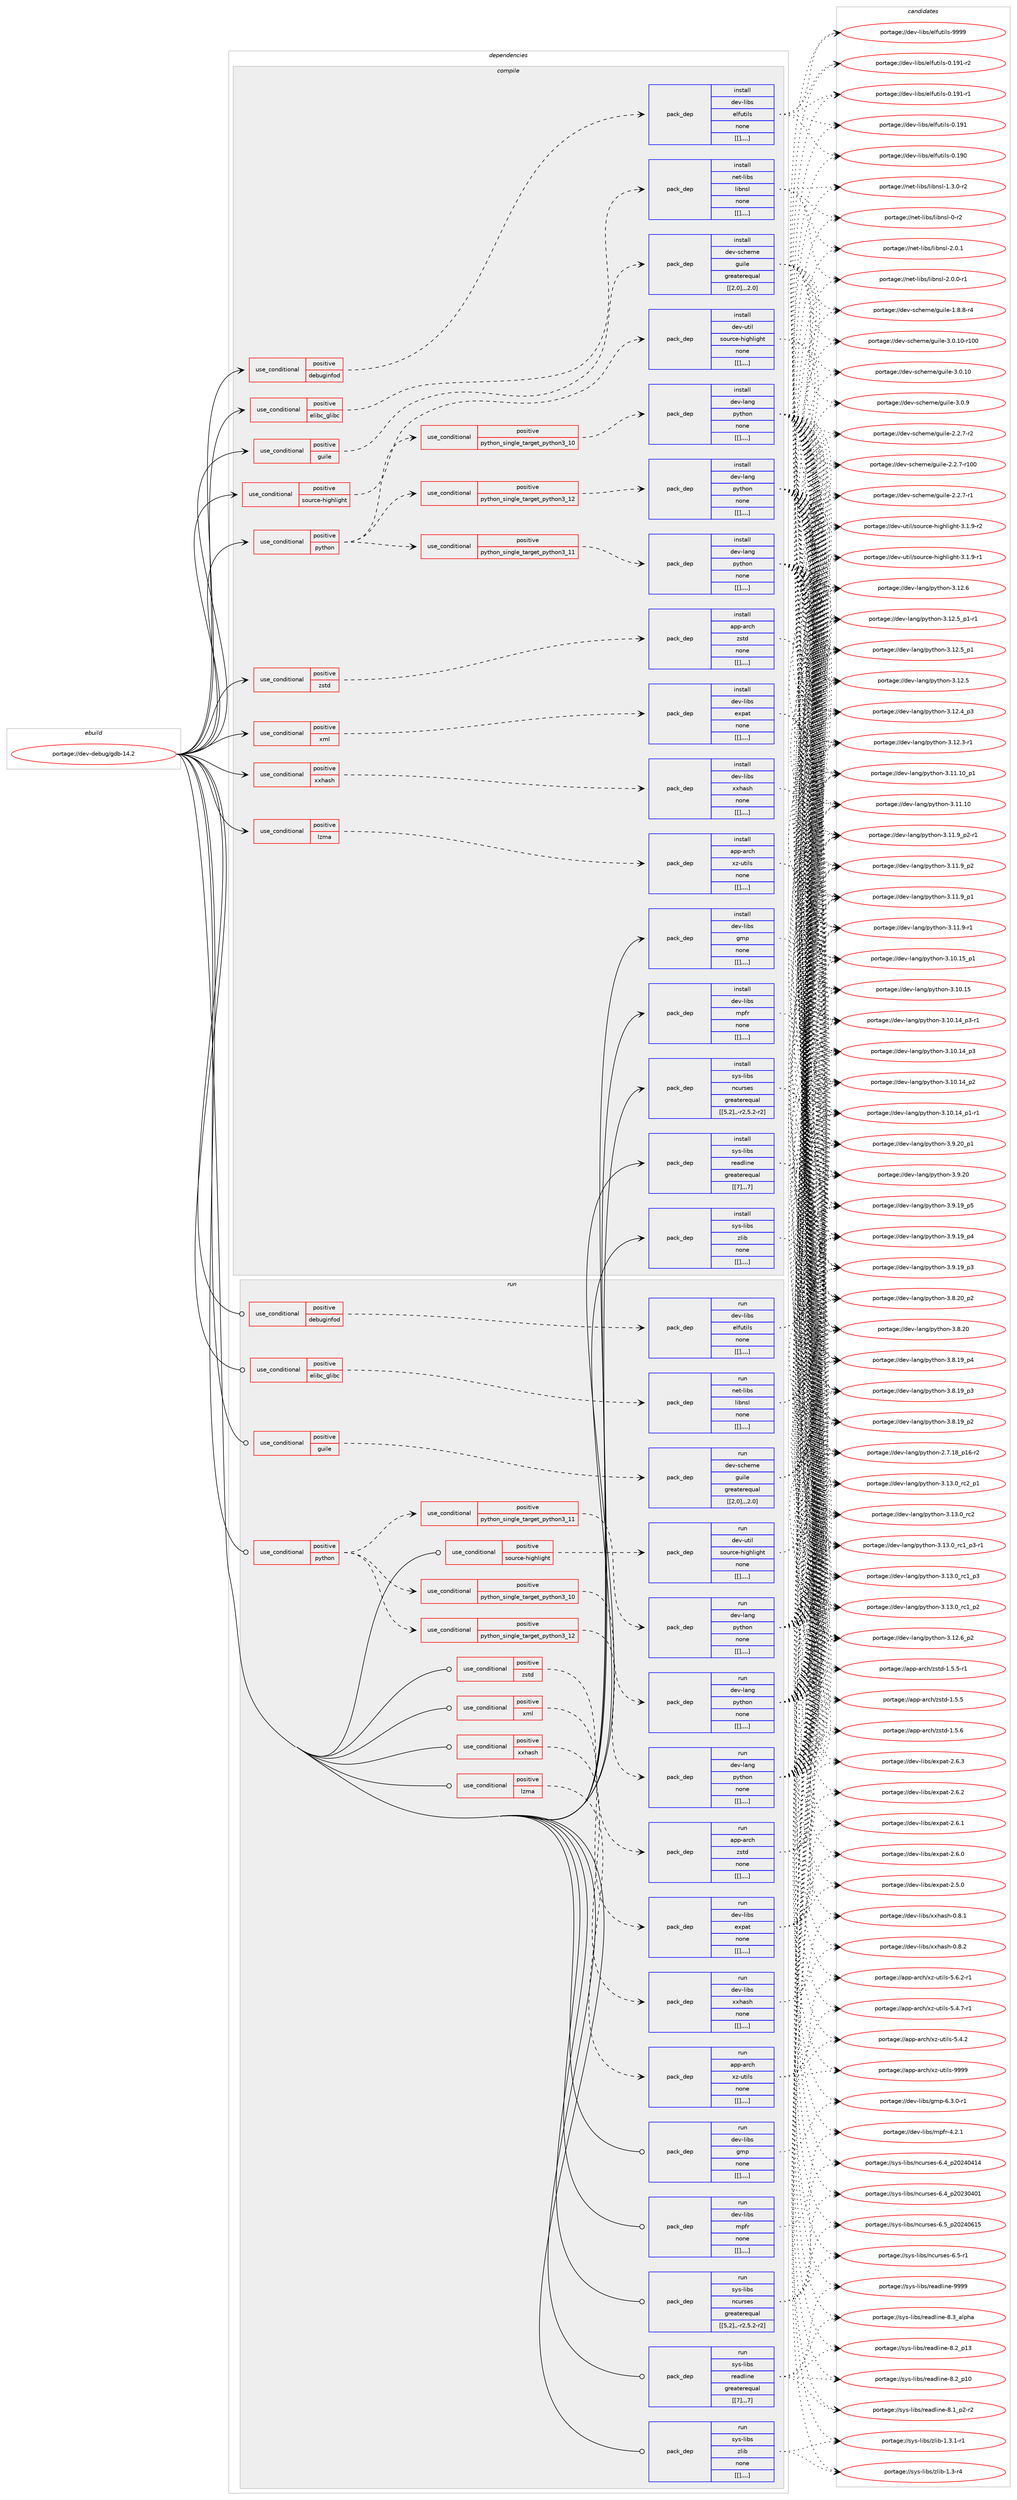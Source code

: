 digraph prolog {

# *************
# Graph options
# *************

newrank=true;
concentrate=true;
compound=true;
graph [rankdir=LR,fontname=Helvetica,fontsize=10,ranksep=1.5];#, ranksep=2.5, nodesep=0.2];
edge  [arrowhead=vee];
node  [fontname=Helvetica,fontsize=10];

# **********
# The ebuild
# **********

subgraph cluster_leftcol {
color=gray;
label=<<i>ebuild</i>>;
id [label="portage://dev-debug/gdb-14.2", color=red, width=4, href="../dev-debug/gdb-14.2.svg"];
}

# ****************
# The dependencies
# ****************

subgraph cluster_midcol {
color=gray;
label=<<i>dependencies</i>>;
subgraph cluster_compile {
fillcolor="#eeeeee";
style=filled;
label=<<i>compile</i>>;
subgraph cond19620 {
dependency72183 [label=<<TABLE BORDER="0" CELLBORDER="1" CELLSPACING="0" CELLPADDING="4"><TR><TD ROWSPAN="3" CELLPADDING="10">use_conditional</TD></TR><TR><TD>positive</TD></TR><TR><TD>debuginfod</TD></TR></TABLE>>, shape=none, color=red];
subgraph pack51620 {
dependency72184 [label=<<TABLE BORDER="0" CELLBORDER="1" CELLSPACING="0" CELLPADDING="4" WIDTH="220"><TR><TD ROWSPAN="6" CELLPADDING="30">pack_dep</TD></TR><TR><TD WIDTH="110">install</TD></TR><TR><TD>dev-libs</TD></TR><TR><TD>elfutils</TD></TR><TR><TD>none</TD></TR><TR><TD>[[],,,,]</TD></TR></TABLE>>, shape=none, color=blue];
}
dependency72183:e -> dependency72184:w [weight=20,style="dashed",arrowhead="vee"];
}
id:e -> dependency72183:w [weight=20,style="solid",arrowhead="vee"];
subgraph cond19621 {
dependency72185 [label=<<TABLE BORDER="0" CELLBORDER="1" CELLSPACING="0" CELLPADDING="4"><TR><TD ROWSPAN="3" CELLPADDING="10">use_conditional</TD></TR><TR><TD>positive</TD></TR><TR><TD>elibc_glibc</TD></TR></TABLE>>, shape=none, color=red];
subgraph pack51621 {
dependency72186 [label=<<TABLE BORDER="0" CELLBORDER="1" CELLSPACING="0" CELLPADDING="4" WIDTH="220"><TR><TD ROWSPAN="6" CELLPADDING="30">pack_dep</TD></TR><TR><TD WIDTH="110">install</TD></TR><TR><TD>net-libs</TD></TR><TR><TD>libnsl</TD></TR><TR><TD>none</TD></TR><TR><TD>[[],,,,]</TD></TR></TABLE>>, shape=none, color=blue];
}
dependency72185:e -> dependency72186:w [weight=20,style="dashed",arrowhead="vee"];
}
id:e -> dependency72185:w [weight=20,style="solid",arrowhead="vee"];
subgraph cond19622 {
dependency72187 [label=<<TABLE BORDER="0" CELLBORDER="1" CELLSPACING="0" CELLPADDING="4"><TR><TD ROWSPAN="3" CELLPADDING="10">use_conditional</TD></TR><TR><TD>positive</TD></TR><TR><TD>guile</TD></TR></TABLE>>, shape=none, color=red];
subgraph pack51622 {
dependency72188 [label=<<TABLE BORDER="0" CELLBORDER="1" CELLSPACING="0" CELLPADDING="4" WIDTH="220"><TR><TD ROWSPAN="6" CELLPADDING="30">pack_dep</TD></TR><TR><TD WIDTH="110">install</TD></TR><TR><TD>dev-scheme</TD></TR><TR><TD>guile</TD></TR><TR><TD>greaterequal</TD></TR><TR><TD>[[2,0],,,2.0]</TD></TR></TABLE>>, shape=none, color=blue];
}
dependency72187:e -> dependency72188:w [weight=20,style="dashed",arrowhead="vee"];
}
id:e -> dependency72187:w [weight=20,style="solid",arrowhead="vee"];
subgraph cond19623 {
dependency72189 [label=<<TABLE BORDER="0" CELLBORDER="1" CELLSPACING="0" CELLPADDING="4"><TR><TD ROWSPAN="3" CELLPADDING="10">use_conditional</TD></TR><TR><TD>positive</TD></TR><TR><TD>lzma</TD></TR></TABLE>>, shape=none, color=red];
subgraph pack51623 {
dependency72190 [label=<<TABLE BORDER="0" CELLBORDER="1" CELLSPACING="0" CELLPADDING="4" WIDTH="220"><TR><TD ROWSPAN="6" CELLPADDING="30">pack_dep</TD></TR><TR><TD WIDTH="110">install</TD></TR><TR><TD>app-arch</TD></TR><TR><TD>xz-utils</TD></TR><TR><TD>none</TD></TR><TR><TD>[[],,,,]</TD></TR></TABLE>>, shape=none, color=blue];
}
dependency72189:e -> dependency72190:w [weight=20,style="dashed",arrowhead="vee"];
}
id:e -> dependency72189:w [weight=20,style="solid",arrowhead="vee"];
subgraph cond19624 {
dependency72191 [label=<<TABLE BORDER="0" CELLBORDER="1" CELLSPACING="0" CELLPADDING="4"><TR><TD ROWSPAN="3" CELLPADDING="10">use_conditional</TD></TR><TR><TD>positive</TD></TR><TR><TD>python</TD></TR></TABLE>>, shape=none, color=red];
subgraph cond19625 {
dependency72192 [label=<<TABLE BORDER="0" CELLBORDER="1" CELLSPACING="0" CELLPADDING="4"><TR><TD ROWSPAN="3" CELLPADDING="10">use_conditional</TD></TR><TR><TD>positive</TD></TR><TR><TD>python_single_target_python3_10</TD></TR></TABLE>>, shape=none, color=red];
subgraph pack51624 {
dependency72193 [label=<<TABLE BORDER="0" CELLBORDER="1" CELLSPACING="0" CELLPADDING="4" WIDTH="220"><TR><TD ROWSPAN="6" CELLPADDING="30">pack_dep</TD></TR><TR><TD WIDTH="110">install</TD></TR><TR><TD>dev-lang</TD></TR><TR><TD>python</TD></TR><TR><TD>none</TD></TR><TR><TD>[[],,,,]</TD></TR></TABLE>>, shape=none, color=blue];
}
dependency72192:e -> dependency72193:w [weight=20,style="dashed",arrowhead="vee"];
}
dependency72191:e -> dependency72192:w [weight=20,style="dashed",arrowhead="vee"];
subgraph cond19626 {
dependency72194 [label=<<TABLE BORDER="0" CELLBORDER="1" CELLSPACING="0" CELLPADDING="4"><TR><TD ROWSPAN="3" CELLPADDING="10">use_conditional</TD></TR><TR><TD>positive</TD></TR><TR><TD>python_single_target_python3_11</TD></TR></TABLE>>, shape=none, color=red];
subgraph pack51625 {
dependency72195 [label=<<TABLE BORDER="0" CELLBORDER="1" CELLSPACING="0" CELLPADDING="4" WIDTH="220"><TR><TD ROWSPAN="6" CELLPADDING="30">pack_dep</TD></TR><TR><TD WIDTH="110">install</TD></TR><TR><TD>dev-lang</TD></TR><TR><TD>python</TD></TR><TR><TD>none</TD></TR><TR><TD>[[],,,,]</TD></TR></TABLE>>, shape=none, color=blue];
}
dependency72194:e -> dependency72195:w [weight=20,style="dashed",arrowhead="vee"];
}
dependency72191:e -> dependency72194:w [weight=20,style="dashed",arrowhead="vee"];
subgraph cond19627 {
dependency72196 [label=<<TABLE BORDER="0" CELLBORDER="1" CELLSPACING="0" CELLPADDING="4"><TR><TD ROWSPAN="3" CELLPADDING="10">use_conditional</TD></TR><TR><TD>positive</TD></TR><TR><TD>python_single_target_python3_12</TD></TR></TABLE>>, shape=none, color=red];
subgraph pack51626 {
dependency72197 [label=<<TABLE BORDER="0" CELLBORDER="1" CELLSPACING="0" CELLPADDING="4" WIDTH="220"><TR><TD ROWSPAN="6" CELLPADDING="30">pack_dep</TD></TR><TR><TD WIDTH="110">install</TD></TR><TR><TD>dev-lang</TD></TR><TR><TD>python</TD></TR><TR><TD>none</TD></TR><TR><TD>[[],,,,]</TD></TR></TABLE>>, shape=none, color=blue];
}
dependency72196:e -> dependency72197:w [weight=20,style="dashed",arrowhead="vee"];
}
dependency72191:e -> dependency72196:w [weight=20,style="dashed",arrowhead="vee"];
}
id:e -> dependency72191:w [weight=20,style="solid",arrowhead="vee"];
subgraph cond19628 {
dependency72198 [label=<<TABLE BORDER="0" CELLBORDER="1" CELLSPACING="0" CELLPADDING="4"><TR><TD ROWSPAN="3" CELLPADDING="10">use_conditional</TD></TR><TR><TD>positive</TD></TR><TR><TD>source-highlight</TD></TR></TABLE>>, shape=none, color=red];
subgraph pack51627 {
dependency72199 [label=<<TABLE BORDER="0" CELLBORDER="1" CELLSPACING="0" CELLPADDING="4" WIDTH="220"><TR><TD ROWSPAN="6" CELLPADDING="30">pack_dep</TD></TR><TR><TD WIDTH="110">install</TD></TR><TR><TD>dev-util</TD></TR><TR><TD>source-highlight</TD></TR><TR><TD>none</TD></TR><TR><TD>[[],,,,]</TD></TR></TABLE>>, shape=none, color=blue];
}
dependency72198:e -> dependency72199:w [weight=20,style="dashed",arrowhead="vee"];
}
id:e -> dependency72198:w [weight=20,style="solid",arrowhead="vee"];
subgraph cond19629 {
dependency72200 [label=<<TABLE BORDER="0" CELLBORDER="1" CELLSPACING="0" CELLPADDING="4"><TR><TD ROWSPAN="3" CELLPADDING="10">use_conditional</TD></TR><TR><TD>positive</TD></TR><TR><TD>xml</TD></TR></TABLE>>, shape=none, color=red];
subgraph pack51628 {
dependency72201 [label=<<TABLE BORDER="0" CELLBORDER="1" CELLSPACING="0" CELLPADDING="4" WIDTH="220"><TR><TD ROWSPAN="6" CELLPADDING="30">pack_dep</TD></TR><TR><TD WIDTH="110">install</TD></TR><TR><TD>dev-libs</TD></TR><TR><TD>expat</TD></TR><TR><TD>none</TD></TR><TR><TD>[[],,,,]</TD></TR></TABLE>>, shape=none, color=blue];
}
dependency72200:e -> dependency72201:w [weight=20,style="dashed",arrowhead="vee"];
}
id:e -> dependency72200:w [weight=20,style="solid",arrowhead="vee"];
subgraph cond19630 {
dependency72202 [label=<<TABLE BORDER="0" CELLBORDER="1" CELLSPACING="0" CELLPADDING="4"><TR><TD ROWSPAN="3" CELLPADDING="10">use_conditional</TD></TR><TR><TD>positive</TD></TR><TR><TD>xxhash</TD></TR></TABLE>>, shape=none, color=red];
subgraph pack51629 {
dependency72203 [label=<<TABLE BORDER="0" CELLBORDER="1" CELLSPACING="0" CELLPADDING="4" WIDTH="220"><TR><TD ROWSPAN="6" CELLPADDING="30">pack_dep</TD></TR><TR><TD WIDTH="110">install</TD></TR><TR><TD>dev-libs</TD></TR><TR><TD>xxhash</TD></TR><TR><TD>none</TD></TR><TR><TD>[[],,,,]</TD></TR></TABLE>>, shape=none, color=blue];
}
dependency72202:e -> dependency72203:w [weight=20,style="dashed",arrowhead="vee"];
}
id:e -> dependency72202:w [weight=20,style="solid",arrowhead="vee"];
subgraph cond19631 {
dependency72204 [label=<<TABLE BORDER="0" CELLBORDER="1" CELLSPACING="0" CELLPADDING="4"><TR><TD ROWSPAN="3" CELLPADDING="10">use_conditional</TD></TR><TR><TD>positive</TD></TR><TR><TD>zstd</TD></TR></TABLE>>, shape=none, color=red];
subgraph pack51630 {
dependency72205 [label=<<TABLE BORDER="0" CELLBORDER="1" CELLSPACING="0" CELLPADDING="4" WIDTH="220"><TR><TD ROWSPAN="6" CELLPADDING="30">pack_dep</TD></TR><TR><TD WIDTH="110">install</TD></TR><TR><TD>app-arch</TD></TR><TR><TD>zstd</TD></TR><TR><TD>none</TD></TR><TR><TD>[[],,,,]</TD></TR></TABLE>>, shape=none, color=blue];
}
dependency72204:e -> dependency72205:w [weight=20,style="dashed",arrowhead="vee"];
}
id:e -> dependency72204:w [weight=20,style="solid",arrowhead="vee"];
subgraph pack51631 {
dependency72206 [label=<<TABLE BORDER="0" CELLBORDER="1" CELLSPACING="0" CELLPADDING="4" WIDTH="220"><TR><TD ROWSPAN="6" CELLPADDING="30">pack_dep</TD></TR><TR><TD WIDTH="110">install</TD></TR><TR><TD>dev-libs</TD></TR><TR><TD>gmp</TD></TR><TR><TD>none</TD></TR><TR><TD>[[],,,,]</TD></TR></TABLE>>, shape=none, color=blue];
}
id:e -> dependency72206:w [weight=20,style="solid",arrowhead="vee"];
subgraph pack51632 {
dependency72207 [label=<<TABLE BORDER="0" CELLBORDER="1" CELLSPACING="0" CELLPADDING="4" WIDTH="220"><TR><TD ROWSPAN="6" CELLPADDING="30">pack_dep</TD></TR><TR><TD WIDTH="110">install</TD></TR><TR><TD>dev-libs</TD></TR><TR><TD>mpfr</TD></TR><TR><TD>none</TD></TR><TR><TD>[[],,,,]</TD></TR></TABLE>>, shape=none, color=blue];
}
id:e -> dependency72207:w [weight=20,style="solid",arrowhead="vee"];
subgraph pack51633 {
dependency72208 [label=<<TABLE BORDER="0" CELLBORDER="1" CELLSPACING="0" CELLPADDING="4" WIDTH="220"><TR><TD ROWSPAN="6" CELLPADDING="30">pack_dep</TD></TR><TR><TD WIDTH="110">install</TD></TR><TR><TD>sys-libs</TD></TR><TR><TD>ncurses</TD></TR><TR><TD>greaterequal</TD></TR><TR><TD>[[5,2],,-r2,5.2-r2]</TD></TR></TABLE>>, shape=none, color=blue];
}
id:e -> dependency72208:w [weight=20,style="solid",arrowhead="vee"];
subgraph pack51634 {
dependency72209 [label=<<TABLE BORDER="0" CELLBORDER="1" CELLSPACING="0" CELLPADDING="4" WIDTH="220"><TR><TD ROWSPAN="6" CELLPADDING="30">pack_dep</TD></TR><TR><TD WIDTH="110">install</TD></TR><TR><TD>sys-libs</TD></TR><TR><TD>readline</TD></TR><TR><TD>greaterequal</TD></TR><TR><TD>[[7],,,7]</TD></TR></TABLE>>, shape=none, color=blue];
}
id:e -> dependency72209:w [weight=20,style="solid",arrowhead="vee"];
subgraph pack51635 {
dependency72210 [label=<<TABLE BORDER="0" CELLBORDER="1" CELLSPACING="0" CELLPADDING="4" WIDTH="220"><TR><TD ROWSPAN="6" CELLPADDING="30">pack_dep</TD></TR><TR><TD WIDTH="110">install</TD></TR><TR><TD>sys-libs</TD></TR><TR><TD>zlib</TD></TR><TR><TD>none</TD></TR><TR><TD>[[],,,,]</TD></TR></TABLE>>, shape=none, color=blue];
}
id:e -> dependency72210:w [weight=20,style="solid",arrowhead="vee"];
}
subgraph cluster_compileandrun {
fillcolor="#eeeeee";
style=filled;
label=<<i>compile and run</i>>;
}
subgraph cluster_run {
fillcolor="#eeeeee";
style=filled;
label=<<i>run</i>>;
subgraph cond19632 {
dependency72211 [label=<<TABLE BORDER="0" CELLBORDER="1" CELLSPACING="0" CELLPADDING="4"><TR><TD ROWSPAN="3" CELLPADDING="10">use_conditional</TD></TR><TR><TD>positive</TD></TR><TR><TD>debuginfod</TD></TR></TABLE>>, shape=none, color=red];
subgraph pack51636 {
dependency72212 [label=<<TABLE BORDER="0" CELLBORDER="1" CELLSPACING="0" CELLPADDING="4" WIDTH="220"><TR><TD ROWSPAN="6" CELLPADDING="30">pack_dep</TD></TR><TR><TD WIDTH="110">run</TD></TR><TR><TD>dev-libs</TD></TR><TR><TD>elfutils</TD></TR><TR><TD>none</TD></TR><TR><TD>[[],,,,]</TD></TR></TABLE>>, shape=none, color=blue];
}
dependency72211:e -> dependency72212:w [weight=20,style="dashed",arrowhead="vee"];
}
id:e -> dependency72211:w [weight=20,style="solid",arrowhead="odot"];
subgraph cond19633 {
dependency72213 [label=<<TABLE BORDER="0" CELLBORDER="1" CELLSPACING="0" CELLPADDING="4"><TR><TD ROWSPAN="3" CELLPADDING="10">use_conditional</TD></TR><TR><TD>positive</TD></TR><TR><TD>elibc_glibc</TD></TR></TABLE>>, shape=none, color=red];
subgraph pack51637 {
dependency72214 [label=<<TABLE BORDER="0" CELLBORDER="1" CELLSPACING="0" CELLPADDING="4" WIDTH="220"><TR><TD ROWSPAN="6" CELLPADDING="30">pack_dep</TD></TR><TR><TD WIDTH="110">run</TD></TR><TR><TD>net-libs</TD></TR><TR><TD>libnsl</TD></TR><TR><TD>none</TD></TR><TR><TD>[[],,,,]</TD></TR></TABLE>>, shape=none, color=blue];
}
dependency72213:e -> dependency72214:w [weight=20,style="dashed",arrowhead="vee"];
}
id:e -> dependency72213:w [weight=20,style="solid",arrowhead="odot"];
subgraph cond19634 {
dependency72215 [label=<<TABLE BORDER="0" CELLBORDER="1" CELLSPACING="0" CELLPADDING="4"><TR><TD ROWSPAN="3" CELLPADDING="10">use_conditional</TD></TR><TR><TD>positive</TD></TR><TR><TD>guile</TD></TR></TABLE>>, shape=none, color=red];
subgraph pack51638 {
dependency72216 [label=<<TABLE BORDER="0" CELLBORDER="1" CELLSPACING="0" CELLPADDING="4" WIDTH="220"><TR><TD ROWSPAN="6" CELLPADDING="30">pack_dep</TD></TR><TR><TD WIDTH="110">run</TD></TR><TR><TD>dev-scheme</TD></TR><TR><TD>guile</TD></TR><TR><TD>greaterequal</TD></TR><TR><TD>[[2,0],,,2.0]</TD></TR></TABLE>>, shape=none, color=blue];
}
dependency72215:e -> dependency72216:w [weight=20,style="dashed",arrowhead="vee"];
}
id:e -> dependency72215:w [weight=20,style="solid",arrowhead="odot"];
subgraph cond19635 {
dependency72217 [label=<<TABLE BORDER="0" CELLBORDER="1" CELLSPACING="0" CELLPADDING="4"><TR><TD ROWSPAN="3" CELLPADDING="10">use_conditional</TD></TR><TR><TD>positive</TD></TR><TR><TD>lzma</TD></TR></TABLE>>, shape=none, color=red];
subgraph pack51639 {
dependency72218 [label=<<TABLE BORDER="0" CELLBORDER="1" CELLSPACING="0" CELLPADDING="4" WIDTH="220"><TR><TD ROWSPAN="6" CELLPADDING="30">pack_dep</TD></TR><TR><TD WIDTH="110">run</TD></TR><TR><TD>app-arch</TD></TR><TR><TD>xz-utils</TD></TR><TR><TD>none</TD></TR><TR><TD>[[],,,,]</TD></TR></TABLE>>, shape=none, color=blue];
}
dependency72217:e -> dependency72218:w [weight=20,style="dashed",arrowhead="vee"];
}
id:e -> dependency72217:w [weight=20,style="solid",arrowhead="odot"];
subgraph cond19636 {
dependency72219 [label=<<TABLE BORDER="0" CELLBORDER="1" CELLSPACING="0" CELLPADDING="4"><TR><TD ROWSPAN="3" CELLPADDING="10">use_conditional</TD></TR><TR><TD>positive</TD></TR><TR><TD>python</TD></TR></TABLE>>, shape=none, color=red];
subgraph cond19637 {
dependency72220 [label=<<TABLE BORDER="0" CELLBORDER="1" CELLSPACING="0" CELLPADDING="4"><TR><TD ROWSPAN="3" CELLPADDING="10">use_conditional</TD></TR><TR><TD>positive</TD></TR><TR><TD>python_single_target_python3_10</TD></TR></TABLE>>, shape=none, color=red];
subgraph pack51640 {
dependency72221 [label=<<TABLE BORDER="0" CELLBORDER="1" CELLSPACING="0" CELLPADDING="4" WIDTH="220"><TR><TD ROWSPAN="6" CELLPADDING="30">pack_dep</TD></TR><TR><TD WIDTH="110">run</TD></TR><TR><TD>dev-lang</TD></TR><TR><TD>python</TD></TR><TR><TD>none</TD></TR><TR><TD>[[],,,,]</TD></TR></TABLE>>, shape=none, color=blue];
}
dependency72220:e -> dependency72221:w [weight=20,style="dashed",arrowhead="vee"];
}
dependency72219:e -> dependency72220:w [weight=20,style="dashed",arrowhead="vee"];
subgraph cond19638 {
dependency72222 [label=<<TABLE BORDER="0" CELLBORDER="1" CELLSPACING="0" CELLPADDING="4"><TR><TD ROWSPAN="3" CELLPADDING="10">use_conditional</TD></TR><TR><TD>positive</TD></TR><TR><TD>python_single_target_python3_11</TD></TR></TABLE>>, shape=none, color=red];
subgraph pack51641 {
dependency72223 [label=<<TABLE BORDER="0" CELLBORDER="1" CELLSPACING="0" CELLPADDING="4" WIDTH="220"><TR><TD ROWSPAN="6" CELLPADDING="30">pack_dep</TD></TR><TR><TD WIDTH="110">run</TD></TR><TR><TD>dev-lang</TD></TR><TR><TD>python</TD></TR><TR><TD>none</TD></TR><TR><TD>[[],,,,]</TD></TR></TABLE>>, shape=none, color=blue];
}
dependency72222:e -> dependency72223:w [weight=20,style="dashed",arrowhead="vee"];
}
dependency72219:e -> dependency72222:w [weight=20,style="dashed",arrowhead="vee"];
subgraph cond19639 {
dependency72224 [label=<<TABLE BORDER="0" CELLBORDER="1" CELLSPACING="0" CELLPADDING="4"><TR><TD ROWSPAN="3" CELLPADDING="10">use_conditional</TD></TR><TR><TD>positive</TD></TR><TR><TD>python_single_target_python3_12</TD></TR></TABLE>>, shape=none, color=red];
subgraph pack51642 {
dependency72225 [label=<<TABLE BORDER="0" CELLBORDER="1" CELLSPACING="0" CELLPADDING="4" WIDTH="220"><TR><TD ROWSPAN="6" CELLPADDING="30">pack_dep</TD></TR><TR><TD WIDTH="110">run</TD></TR><TR><TD>dev-lang</TD></TR><TR><TD>python</TD></TR><TR><TD>none</TD></TR><TR><TD>[[],,,,]</TD></TR></TABLE>>, shape=none, color=blue];
}
dependency72224:e -> dependency72225:w [weight=20,style="dashed",arrowhead="vee"];
}
dependency72219:e -> dependency72224:w [weight=20,style="dashed",arrowhead="vee"];
}
id:e -> dependency72219:w [weight=20,style="solid",arrowhead="odot"];
subgraph cond19640 {
dependency72226 [label=<<TABLE BORDER="0" CELLBORDER="1" CELLSPACING="0" CELLPADDING="4"><TR><TD ROWSPAN="3" CELLPADDING="10">use_conditional</TD></TR><TR><TD>positive</TD></TR><TR><TD>source-highlight</TD></TR></TABLE>>, shape=none, color=red];
subgraph pack51643 {
dependency72227 [label=<<TABLE BORDER="0" CELLBORDER="1" CELLSPACING="0" CELLPADDING="4" WIDTH="220"><TR><TD ROWSPAN="6" CELLPADDING="30">pack_dep</TD></TR><TR><TD WIDTH="110">run</TD></TR><TR><TD>dev-util</TD></TR><TR><TD>source-highlight</TD></TR><TR><TD>none</TD></TR><TR><TD>[[],,,,]</TD></TR></TABLE>>, shape=none, color=blue];
}
dependency72226:e -> dependency72227:w [weight=20,style="dashed",arrowhead="vee"];
}
id:e -> dependency72226:w [weight=20,style="solid",arrowhead="odot"];
subgraph cond19641 {
dependency72228 [label=<<TABLE BORDER="0" CELLBORDER="1" CELLSPACING="0" CELLPADDING="4"><TR><TD ROWSPAN="3" CELLPADDING="10">use_conditional</TD></TR><TR><TD>positive</TD></TR><TR><TD>xml</TD></TR></TABLE>>, shape=none, color=red];
subgraph pack51644 {
dependency72229 [label=<<TABLE BORDER="0" CELLBORDER="1" CELLSPACING="0" CELLPADDING="4" WIDTH="220"><TR><TD ROWSPAN="6" CELLPADDING="30">pack_dep</TD></TR><TR><TD WIDTH="110">run</TD></TR><TR><TD>dev-libs</TD></TR><TR><TD>expat</TD></TR><TR><TD>none</TD></TR><TR><TD>[[],,,,]</TD></TR></TABLE>>, shape=none, color=blue];
}
dependency72228:e -> dependency72229:w [weight=20,style="dashed",arrowhead="vee"];
}
id:e -> dependency72228:w [weight=20,style="solid",arrowhead="odot"];
subgraph cond19642 {
dependency72230 [label=<<TABLE BORDER="0" CELLBORDER="1" CELLSPACING="0" CELLPADDING="4"><TR><TD ROWSPAN="3" CELLPADDING="10">use_conditional</TD></TR><TR><TD>positive</TD></TR><TR><TD>xxhash</TD></TR></TABLE>>, shape=none, color=red];
subgraph pack51645 {
dependency72231 [label=<<TABLE BORDER="0" CELLBORDER="1" CELLSPACING="0" CELLPADDING="4" WIDTH="220"><TR><TD ROWSPAN="6" CELLPADDING="30">pack_dep</TD></TR><TR><TD WIDTH="110">run</TD></TR><TR><TD>dev-libs</TD></TR><TR><TD>xxhash</TD></TR><TR><TD>none</TD></TR><TR><TD>[[],,,,]</TD></TR></TABLE>>, shape=none, color=blue];
}
dependency72230:e -> dependency72231:w [weight=20,style="dashed",arrowhead="vee"];
}
id:e -> dependency72230:w [weight=20,style="solid",arrowhead="odot"];
subgraph cond19643 {
dependency72232 [label=<<TABLE BORDER="0" CELLBORDER="1" CELLSPACING="0" CELLPADDING="4"><TR><TD ROWSPAN="3" CELLPADDING="10">use_conditional</TD></TR><TR><TD>positive</TD></TR><TR><TD>zstd</TD></TR></TABLE>>, shape=none, color=red];
subgraph pack51646 {
dependency72233 [label=<<TABLE BORDER="0" CELLBORDER="1" CELLSPACING="0" CELLPADDING="4" WIDTH="220"><TR><TD ROWSPAN="6" CELLPADDING="30">pack_dep</TD></TR><TR><TD WIDTH="110">run</TD></TR><TR><TD>app-arch</TD></TR><TR><TD>zstd</TD></TR><TR><TD>none</TD></TR><TR><TD>[[],,,,]</TD></TR></TABLE>>, shape=none, color=blue];
}
dependency72232:e -> dependency72233:w [weight=20,style="dashed",arrowhead="vee"];
}
id:e -> dependency72232:w [weight=20,style="solid",arrowhead="odot"];
subgraph pack51647 {
dependency72234 [label=<<TABLE BORDER="0" CELLBORDER="1" CELLSPACING="0" CELLPADDING="4" WIDTH="220"><TR><TD ROWSPAN="6" CELLPADDING="30">pack_dep</TD></TR><TR><TD WIDTH="110">run</TD></TR><TR><TD>dev-libs</TD></TR><TR><TD>gmp</TD></TR><TR><TD>none</TD></TR><TR><TD>[[],,,,]</TD></TR></TABLE>>, shape=none, color=blue];
}
id:e -> dependency72234:w [weight=20,style="solid",arrowhead="odot"];
subgraph pack51648 {
dependency72235 [label=<<TABLE BORDER="0" CELLBORDER="1" CELLSPACING="0" CELLPADDING="4" WIDTH="220"><TR><TD ROWSPAN="6" CELLPADDING="30">pack_dep</TD></TR><TR><TD WIDTH="110">run</TD></TR><TR><TD>dev-libs</TD></TR><TR><TD>mpfr</TD></TR><TR><TD>none</TD></TR><TR><TD>[[],,,,]</TD></TR></TABLE>>, shape=none, color=blue];
}
id:e -> dependency72235:w [weight=20,style="solid",arrowhead="odot"];
subgraph pack51649 {
dependency72236 [label=<<TABLE BORDER="0" CELLBORDER="1" CELLSPACING="0" CELLPADDING="4" WIDTH="220"><TR><TD ROWSPAN="6" CELLPADDING="30">pack_dep</TD></TR><TR><TD WIDTH="110">run</TD></TR><TR><TD>sys-libs</TD></TR><TR><TD>ncurses</TD></TR><TR><TD>greaterequal</TD></TR><TR><TD>[[5,2],,-r2,5.2-r2]</TD></TR></TABLE>>, shape=none, color=blue];
}
id:e -> dependency72236:w [weight=20,style="solid",arrowhead="odot"];
subgraph pack51650 {
dependency72237 [label=<<TABLE BORDER="0" CELLBORDER="1" CELLSPACING="0" CELLPADDING="4" WIDTH="220"><TR><TD ROWSPAN="6" CELLPADDING="30">pack_dep</TD></TR><TR><TD WIDTH="110">run</TD></TR><TR><TD>sys-libs</TD></TR><TR><TD>readline</TD></TR><TR><TD>greaterequal</TD></TR><TR><TD>[[7],,,7]</TD></TR></TABLE>>, shape=none, color=blue];
}
id:e -> dependency72237:w [weight=20,style="solid",arrowhead="odot"];
subgraph pack51651 {
dependency72238 [label=<<TABLE BORDER="0" CELLBORDER="1" CELLSPACING="0" CELLPADDING="4" WIDTH="220"><TR><TD ROWSPAN="6" CELLPADDING="30">pack_dep</TD></TR><TR><TD WIDTH="110">run</TD></TR><TR><TD>sys-libs</TD></TR><TR><TD>zlib</TD></TR><TR><TD>none</TD></TR><TR><TD>[[],,,,]</TD></TR></TABLE>>, shape=none, color=blue];
}
id:e -> dependency72238:w [weight=20,style="solid",arrowhead="odot"];
}
}

# **************
# The candidates
# **************

subgraph cluster_choices {
rank=same;
color=gray;
label=<<i>candidates</i>>;

subgraph choice51620 {
color=black;
nodesep=1;
choice1001011184510810598115471011081021171161051081154557575757 [label="portage://dev-libs/elfutils-9999", color=red, width=4,href="../dev-libs/elfutils-9999.svg"];
choice1001011184510810598115471011081021171161051081154548464957494511450 [label="portage://dev-libs/elfutils-0.191-r2", color=red, width=4,href="../dev-libs/elfutils-0.191-r2.svg"];
choice1001011184510810598115471011081021171161051081154548464957494511449 [label="portage://dev-libs/elfutils-0.191-r1", color=red, width=4,href="../dev-libs/elfutils-0.191-r1.svg"];
choice100101118451081059811547101108102117116105108115454846495749 [label="portage://dev-libs/elfutils-0.191", color=red, width=4,href="../dev-libs/elfutils-0.191.svg"];
choice100101118451081059811547101108102117116105108115454846495748 [label="portage://dev-libs/elfutils-0.190", color=red, width=4,href="../dev-libs/elfutils-0.190.svg"];
dependency72184:e -> choice1001011184510810598115471011081021171161051081154557575757:w [style=dotted,weight="100"];
dependency72184:e -> choice1001011184510810598115471011081021171161051081154548464957494511450:w [style=dotted,weight="100"];
dependency72184:e -> choice1001011184510810598115471011081021171161051081154548464957494511449:w [style=dotted,weight="100"];
dependency72184:e -> choice100101118451081059811547101108102117116105108115454846495749:w [style=dotted,weight="100"];
dependency72184:e -> choice100101118451081059811547101108102117116105108115454846495748:w [style=dotted,weight="100"];
}
subgraph choice51621 {
color=black;
nodesep=1;
choice11010111645108105981154710810598110115108455046484649 [label="portage://net-libs/libnsl-2.0.1", color=red, width=4,href="../net-libs/libnsl-2.0.1.svg"];
choice110101116451081059811547108105981101151084550464846484511449 [label="portage://net-libs/libnsl-2.0.0-r1", color=red, width=4,href="../net-libs/libnsl-2.0.0-r1.svg"];
choice110101116451081059811547108105981101151084549465146484511450 [label="portage://net-libs/libnsl-1.3.0-r2", color=red, width=4,href="../net-libs/libnsl-1.3.0-r2.svg"];
choice1101011164510810598115471081059811011510845484511450 [label="portage://net-libs/libnsl-0-r2", color=red, width=4,href="../net-libs/libnsl-0-r2.svg"];
dependency72186:e -> choice11010111645108105981154710810598110115108455046484649:w [style=dotted,weight="100"];
dependency72186:e -> choice110101116451081059811547108105981101151084550464846484511449:w [style=dotted,weight="100"];
dependency72186:e -> choice110101116451081059811547108105981101151084549465146484511450:w [style=dotted,weight="100"];
dependency72186:e -> choice1101011164510810598115471081059811011510845484511450:w [style=dotted,weight="100"];
}
subgraph choice51622 {
color=black;
nodesep=1;
choice1001011184511599104101109101471031171051081014551464846494845114494848 [label="portage://dev-scheme/guile-3.0.10-r100", color=red, width=4,href="../dev-scheme/guile-3.0.10-r100.svg"];
choice10010111845115991041011091014710311710510810145514648464948 [label="portage://dev-scheme/guile-3.0.10", color=red, width=4,href="../dev-scheme/guile-3.0.10.svg"];
choice100101118451159910410110910147103117105108101455146484657 [label="portage://dev-scheme/guile-3.0.9", color=red, width=4,href="../dev-scheme/guile-3.0.9.svg"];
choice1001011184511599104101109101471031171051081014550465046554511450 [label="portage://dev-scheme/guile-2.2.7-r2", color=red, width=4,href="../dev-scheme/guile-2.2.7-r2.svg"];
choice10010111845115991041011091014710311710510810145504650465545114494848 [label="portage://dev-scheme/guile-2.2.7-r100", color=red, width=4,href="../dev-scheme/guile-2.2.7-r100.svg"];
choice1001011184511599104101109101471031171051081014550465046554511449 [label="portage://dev-scheme/guile-2.2.7-r1", color=red, width=4,href="../dev-scheme/guile-2.2.7-r1.svg"];
choice1001011184511599104101109101471031171051081014549465646564511452 [label="portage://dev-scheme/guile-1.8.8-r4", color=red, width=4,href="../dev-scheme/guile-1.8.8-r4.svg"];
dependency72188:e -> choice1001011184511599104101109101471031171051081014551464846494845114494848:w [style=dotted,weight="100"];
dependency72188:e -> choice10010111845115991041011091014710311710510810145514648464948:w [style=dotted,weight="100"];
dependency72188:e -> choice100101118451159910410110910147103117105108101455146484657:w [style=dotted,weight="100"];
dependency72188:e -> choice1001011184511599104101109101471031171051081014550465046554511450:w [style=dotted,weight="100"];
dependency72188:e -> choice10010111845115991041011091014710311710510810145504650465545114494848:w [style=dotted,weight="100"];
dependency72188:e -> choice1001011184511599104101109101471031171051081014550465046554511449:w [style=dotted,weight="100"];
dependency72188:e -> choice1001011184511599104101109101471031171051081014549465646564511452:w [style=dotted,weight="100"];
}
subgraph choice51623 {
color=black;
nodesep=1;
choice9711211245971149910447120122451171161051081154557575757 [label="portage://app-arch/xz-utils-9999", color=red, width=4,href="../app-arch/xz-utils-9999.svg"];
choice9711211245971149910447120122451171161051081154553465446504511449 [label="portage://app-arch/xz-utils-5.6.2-r1", color=red, width=4,href="../app-arch/xz-utils-5.6.2-r1.svg"];
choice9711211245971149910447120122451171161051081154553465246554511449 [label="portage://app-arch/xz-utils-5.4.7-r1", color=red, width=4,href="../app-arch/xz-utils-5.4.7-r1.svg"];
choice971121124597114991044712012245117116105108115455346524650 [label="portage://app-arch/xz-utils-5.4.2", color=red, width=4,href="../app-arch/xz-utils-5.4.2.svg"];
dependency72190:e -> choice9711211245971149910447120122451171161051081154557575757:w [style=dotted,weight="100"];
dependency72190:e -> choice9711211245971149910447120122451171161051081154553465446504511449:w [style=dotted,weight="100"];
dependency72190:e -> choice9711211245971149910447120122451171161051081154553465246554511449:w [style=dotted,weight="100"];
dependency72190:e -> choice971121124597114991044712012245117116105108115455346524650:w [style=dotted,weight="100"];
}
subgraph choice51624 {
color=black;
nodesep=1;
choice100101118451089711010347112121116104111110455146495146489511499509511249 [label="portage://dev-lang/python-3.13.0_rc2_p1", color=red, width=4,href="../dev-lang/python-3.13.0_rc2_p1.svg"];
choice10010111845108971101034711212111610411111045514649514648951149950 [label="portage://dev-lang/python-3.13.0_rc2", color=red, width=4,href="../dev-lang/python-3.13.0_rc2.svg"];
choice1001011184510897110103471121211161041111104551464951464895114994995112514511449 [label="portage://dev-lang/python-3.13.0_rc1_p3-r1", color=red, width=4,href="../dev-lang/python-3.13.0_rc1_p3-r1.svg"];
choice100101118451089711010347112121116104111110455146495146489511499499511251 [label="portage://dev-lang/python-3.13.0_rc1_p3", color=red, width=4,href="../dev-lang/python-3.13.0_rc1_p3.svg"];
choice100101118451089711010347112121116104111110455146495146489511499499511250 [label="portage://dev-lang/python-3.13.0_rc1_p2", color=red, width=4,href="../dev-lang/python-3.13.0_rc1_p2.svg"];
choice100101118451089711010347112121116104111110455146495046549511250 [label="portage://dev-lang/python-3.12.6_p2", color=red, width=4,href="../dev-lang/python-3.12.6_p2.svg"];
choice10010111845108971101034711212111610411111045514649504654 [label="portage://dev-lang/python-3.12.6", color=red, width=4,href="../dev-lang/python-3.12.6.svg"];
choice1001011184510897110103471121211161041111104551464950465395112494511449 [label="portage://dev-lang/python-3.12.5_p1-r1", color=red, width=4,href="../dev-lang/python-3.12.5_p1-r1.svg"];
choice100101118451089711010347112121116104111110455146495046539511249 [label="portage://dev-lang/python-3.12.5_p1", color=red, width=4,href="../dev-lang/python-3.12.5_p1.svg"];
choice10010111845108971101034711212111610411111045514649504653 [label="portage://dev-lang/python-3.12.5", color=red, width=4,href="../dev-lang/python-3.12.5.svg"];
choice100101118451089711010347112121116104111110455146495046529511251 [label="portage://dev-lang/python-3.12.4_p3", color=red, width=4,href="../dev-lang/python-3.12.4_p3.svg"];
choice100101118451089711010347112121116104111110455146495046514511449 [label="portage://dev-lang/python-3.12.3-r1", color=red, width=4,href="../dev-lang/python-3.12.3-r1.svg"];
choice10010111845108971101034711212111610411111045514649494649489511249 [label="portage://dev-lang/python-3.11.10_p1", color=red, width=4,href="../dev-lang/python-3.11.10_p1.svg"];
choice1001011184510897110103471121211161041111104551464949464948 [label="portage://dev-lang/python-3.11.10", color=red, width=4,href="../dev-lang/python-3.11.10.svg"];
choice1001011184510897110103471121211161041111104551464949465795112504511449 [label="portage://dev-lang/python-3.11.9_p2-r1", color=red, width=4,href="../dev-lang/python-3.11.9_p2-r1.svg"];
choice100101118451089711010347112121116104111110455146494946579511250 [label="portage://dev-lang/python-3.11.9_p2", color=red, width=4,href="../dev-lang/python-3.11.9_p2.svg"];
choice100101118451089711010347112121116104111110455146494946579511249 [label="portage://dev-lang/python-3.11.9_p1", color=red, width=4,href="../dev-lang/python-3.11.9_p1.svg"];
choice100101118451089711010347112121116104111110455146494946574511449 [label="portage://dev-lang/python-3.11.9-r1", color=red, width=4,href="../dev-lang/python-3.11.9-r1.svg"];
choice10010111845108971101034711212111610411111045514649484649539511249 [label="portage://dev-lang/python-3.10.15_p1", color=red, width=4,href="../dev-lang/python-3.10.15_p1.svg"];
choice1001011184510897110103471121211161041111104551464948464953 [label="portage://dev-lang/python-3.10.15", color=red, width=4,href="../dev-lang/python-3.10.15.svg"];
choice100101118451089711010347112121116104111110455146494846495295112514511449 [label="portage://dev-lang/python-3.10.14_p3-r1", color=red, width=4,href="../dev-lang/python-3.10.14_p3-r1.svg"];
choice10010111845108971101034711212111610411111045514649484649529511251 [label="portage://dev-lang/python-3.10.14_p3", color=red, width=4,href="../dev-lang/python-3.10.14_p3.svg"];
choice10010111845108971101034711212111610411111045514649484649529511250 [label="portage://dev-lang/python-3.10.14_p2", color=red, width=4,href="../dev-lang/python-3.10.14_p2.svg"];
choice100101118451089711010347112121116104111110455146494846495295112494511449 [label="portage://dev-lang/python-3.10.14_p1-r1", color=red, width=4,href="../dev-lang/python-3.10.14_p1-r1.svg"];
choice100101118451089711010347112121116104111110455146574650489511249 [label="portage://dev-lang/python-3.9.20_p1", color=red, width=4,href="../dev-lang/python-3.9.20_p1.svg"];
choice10010111845108971101034711212111610411111045514657465048 [label="portage://dev-lang/python-3.9.20", color=red, width=4,href="../dev-lang/python-3.9.20.svg"];
choice100101118451089711010347112121116104111110455146574649579511253 [label="portage://dev-lang/python-3.9.19_p5", color=red, width=4,href="../dev-lang/python-3.9.19_p5.svg"];
choice100101118451089711010347112121116104111110455146574649579511252 [label="portage://dev-lang/python-3.9.19_p4", color=red, width=4,href="../dev-lang/python-3.9.19_p4.svg"];
choice100101118451089711010347112121116104111110455146574649579511251 [label="portage://dev-lang/python-3.9.19_p3", color=red, width=4,href="../dev-lang/python-3.9.19_p3.svg"];
choice100101118451089711010347112121116104111110455146564650489511250 [label="portage://dev-lang/python-3.8.20_p2", color=red, width=4,href="../dev-lang/python-3.8.20_p2.svg"];
choice10010111845108971101034711212111610411111045514656465048 [label="portage://dev-lang/python-3.8.20", color=red, width=4,href="../dev-lang/python-3.8.20.svg"];
choice100101118451089711010347112121116104111110455146564649579511252 [label="portage://dev-lang/python-3.8.19_p4", color=red, width=4,href="../dev-lang/python-3.8.19_p4.svg"];
choice100101118451089711010347112121116104111110455146564649579511251 [label="portage://dev-lang/python-3.8.19_p3", color=red, width=4,href="../dev-lang/python-3.8.19_p3.svg"];
choice100101118451089711010347112121116104111110455146564649579511250 [label="portage://dev-lang/python-3.8.19_p2", color=red, width=4,href="../dev-lang/python-3.8.19_p2.svg"];
choice100101118451089711010347112121116104111110455046554649569511249544511450 [label="portage://dev-lang/python-2.7.18_p16-r2", color=red, width=4,href="../dev-lang/python-2.7.18_p16-r2.svg"];
dependency72193:e -> choice100101118451089711010347112121116104111110455146495146489511499509511249:w [style=dotted,weight="100"];
dependency72193:e -> choice10010111845108971101034711212111610411111045514649514648951149950:w [style=dotted,weight="100"];
dependency72193:e -> choice1001011184510897110103471121211161041111104551464951464895114994995112514511449:w [style=dotted,weight="100"];
dependency72193:e -> choice100101118451089711010347112121116104111110455146495146489511499499511251:w [style=dotted,weight="100"];
dependency72193:e -> choice100101118451089711010347112121116104111110455146495146489511499499511250:w [style=dotted,weight="100"];
dependency72193:e -> choice100101118451089711010347112121116104111110455146495046549511250:w [style=dotted,weight="100"];
dependency72193:e -> choice10010111845108971101034711212111610411111045514649504654:w [style=dotted,weight="100"];
dependency72193:e -> choice1001011184510897110103471121211161041111104551464950465395112494511449:w [style=dotted,weight="100"];
dependency72193:e -> choice100101118451089711010347112121116104111110455146495046539511249:w [style=dotted,weight="100"];
dependency72193:e -> choice10010111845108971101034711212111610411111045514649504653:w [style=dotted,weight="100"];
dependency72193:e -> choice100101118451089711010347112121116104111110455146495046529511251:w [style=dotted,weight="100"];
dependency72193:e -> choice100101118451089711010347112121116104111110455146495046514511449:w [style=dotted,weight="100"];
dependency72193:e -> choice10010111845108971101034711212111610411111045514649494649489511249:w [style=dotted,weight="100"];
dependency72193:e -> choice1001011184510897110103471121211161041111104551464949464948:w [style=dotted,weight="100"];
dependency72193:e -> choice1001011184510897110103471121211161041111104551464949465795112504511449:w [style=dotted,weight="100"];
dependency72193:e -> choice100101118451089711010347112121116104111110455146494946579511250:w [style=dotted,weight="100"];
dependency72193:e -> choice100101118451089711010347112121116104111110455146494946579511249:w [style=dotted,weight="100"];
dependency72193:e -> choice100101118451089711010347112121116104111110455146494946574511449:w [style=dotted,weight="100"];
dependency72193:e -> choice10010111845108971101034711212111610411111045514649484649539511249:w [style=dotted,weight="100"];
dependency72193:e -> choice1001011184510897110103471121211161041111104551464948464953:w [style=dotted,weight="100"];
dependency72193:e -> choice100101118451089711010347112121116104111110455146494846495295112514511449:w [style=dotted,weight="100"];
dependency72193:e -> choice10010111845108971101034711212111610411111045514649484649529511251:w [style=dotted,weight="100"];
dependency72193:e -> choice10010111845108971101034711212111610411111045514649484649529511250:w [style=dotted,weight="100"];
dependency72193:e -> choice100101118451089711010347112121116104111110455146494846495295112494511449:w [style=dotted,weight="100"];
dependency72193:e -> choice100101118451089711010347112121116104111110455146574650489511249:w [style=dotted,weight="100"];
dependency72193:e -> choice10010111845108971101034711212111610411111045514657465048:w [style=dotted,weight="100"];
dependency72193:e -> choice100101118451089711010347112121116104111110455146574649579511253:w [style=dotted,weight="100"];
dependency72193:e -> choice100101118451089711010347112121116104111110455146574649579511252:w [style=dotted,weight="100"];
dependency72193:e -> choice100101118451089711010347112121116104111110455146574649579511251:w [style=dotted,weight="100"];
dependency72193:e -> choice100101118451089711010347112121116104111110455146564650489511250:w [style=dotted,weight="100"];
dependency72193:e -> choice10010111845108971101034711212111610411111045514656465048:w [style=dotted,weight="100"];
dependency72193:e -> choice100101118451089711010347112121116104111110455146564649579511252:w [style=dotted,weight="100"];
dependency72193:e -> choice100101118451089711010347112121116104111110455146564649579511251:w [style=dotted,weight="100"];
dependency72193:e -> choice100101118451089711010347112121116104111110455146564649579511250:w [style=dotted,weight="100"];
dependency72193:e -> choice100101118451089711010347112121116104111110455046554649569511249544511450:w [style=dotted,weight="100"];
}
subgraph choice51625 {
color=black;
nodesep=1;
choice100101118451089711010347112121116104111110455146495146489511499509511249 [label="portage://dev-lang/python-3.13.0_rc2_p1", color=red, width=4,href="../dev-lang/python-3.13.0_rc2_p1.svg"];
choice10010111845108971101034711212111610411111045514649514648951149950 [label="portage://dev-lang/python-3.13.0_rc2", color=red, width=4,href="../dev-lang/python-3.13.0_rc2.svg"];
choice1001011184510897110103471121211161041111104551464951464895114994995112514511449 [label="portage://dev-lang/python-3.13.0_rc1_p3-r1", color=red, width=4,href="../dev-lang/python-3.13.0_rc1_p3-r1.svg"];
choice100101118451089711010347112121116104111110455146495146489511499499511251 [label="portage://dev-lang/python-3.13.0_rc1_p3", color=red, width=4,href="../dev-lang/python-3.13.0_rc1_p3.svg"];
choice100101118451089711010347112121116104111110455146495146489511499499511250 [label="portage://dev-lang/python-3.13.0_rc1_p2", color=red, width=4,href="../dev-lang/python-3.13.0_rc1_p2.svg"];
choice100101118451089711010347112121116104111110455146495046549511250 [label="portage://dev-lang/python-3.12.6_p2", color=red, width=4,href="../dev-lang/python-3.12.6_p2.svg"];
choice10010111845108971101034711212111610411111045514649504654 [label="portage://dev-lang/python-3.12.6", color=red, width=4,href="../dev-lang/python-3.12.6.svg"];
choice1001011184510897110103471121211161041111104551464950465395112494511449 [label="portage://dev-lang/python-3.12.5_p1-r1", color=red, width=4,href="../dev-lang/python-3.12.5_p1-r1.svg"];
choice100101118451089711010347112121116104111110455146495046539511249 [label="portage://dev-lang/python-3.12.5_p1", color=red, width=4,href="../dev-lang/python-3.12.5_p1.svg"];
choice10010111845108971101034711212111610411111045514649504653 [label="portage://dev-lang/python-3.12.5", color=red, width=4,href="../dev-lang/python-3.12.5.svg"];
choice100101118451089711010347112121116104111110455146495046529511251 [label="portage://dev-lang/python-3.12.4_p3", color=red, width=4,href="../dev-lang/python-3.12.4_p3.svg"];
choice100101118451089711010347112121116104111110455146495046514511449 [label="portage://dev-lang/python-3.12.3-r1", color=red, width=4,href="../dev-lang/python-3.12.3-r1.svg"];
choice10010111845108971101034711212111610411111045514649494649489511249 [label="portage://dev-lang/python-3.11.10_p1", color=red, width=4,href="../dev-lang/python-3.11.10_p1.svg"];
choice1001011184510897110103471121211161041111104551464949464948 [label="portage://dev-lang/python-3.11.10", color=red, width=4,href="../dev-lang/python-3.11.10.svg"];
choice1001011184510897110103471121211161041111104551464949465795112504511449 [label="portage://dev-lang/python-3.11.9_p2-r1", color=red, width=4,href="../dev-lang/python-3.11.9_p2-r1.svg"];
choice100101118451089711010347112121116104111110455146494946579511250 [label="portage://dev-lang/python-3.11.9_p2", color=red, width=4,href="../dev-lang/python-3.11.9_p2.svg"];
choice100101118451089711010347112121116104111110455146494946579511249 [label="portage://dev-lang/python-3.11.9_p1", color=red, width=4,href="../dev-lang/python-3.11.9_p1.svg"];
choice100101118451089711010347112121116104111110455146494946574511449 [label="portage://dev-lang/python-3.11.9-r1", color=red, width=4,href="../dev-lang/python-3.11.9-r1.svg"];
choice10010111845108971101034711212111610411111045514649484649539511249 [label="portage://dev-lang/python-3.10.15_p1", color=red, width=4,href="../dev-lang/python-3.10.15_p1.svg"];
choice1001011184510897110103471121211161041111104551464948464953 [label="portage://dev-lang/python-3.10.15", color=red, width=4,href="../dev-lang/python-3.10.15.svg"];
choice100101118451089711010347112121116104111110455146494846495295112514511449 [label="portage://dev-lang/python-3.10.14_p3-r1", color=red, width=4,href="../dev-lang/python-3.10.14_p3-r1.svg"];
choice10010111845108971101034711212111610411111045514649484649529511251 [label="portage://dev-lang/python-3.10.14_p3", color=red, width=4,href="../dev-lang/python-3.10.14_p3.svg"];
choice10010111845108971101034711212111610411111045514649484649529511250 [label="portage://dev-lang/python-3.10.14_p2", color=red, width=4,href="../dev-lang/python-3.10.14_p2.svg"];
choice100101118451089711010347112121116104111110455146494846495295112494511449 [label="portage://dev-lang/python-3.10.14_p1-r1", color=red, width=4,href="../dev-lang/python-3.10.14_p1-r1.svg"];
choice100101118451089711010347112121116104111110455146574650489511249 [label="portage://dev-lang/python-3.9.20_p1", color=red, width=4,href="../dev-lang/python-3.9.20_p1.svg"];
choice10010111845108971101034711212111610411111045514657465048 [label="portage://dev-lang/python-3.9.20", color=red, width=4,href="../dev-lang/python-3.9.20.svg"];
choice100101118451089711010347112121116104111110455146574649579511253 [label="portage://dev-lang/python-3.9.19_p5", color=red, width=4,href="../dev-lang/python-3.9.19_p5.svg"];
choice100101118451089711010347112121116104111110455146574649579511252 [label="portage://dev-lang/python-3.9.19_p4", color=red, width=4,href="../dev-lang/python-3.9.19_p4.svg"];
choice100101118451089711010347112121116104111110455146574649579511251 [label="portage://dev-lang/python-3.9.19_p3", color=red, width=4,href="../dev-lang/python-3.9.19_p3.svg"];
choice100101118451089711010347112121116104111110455146564650489511250 [label="portage://dev-lang/python-3.8.20_p2", color=red, width=4,href="../dev-lang/python-3.8.20_p2.svg"];
choice10010111845108971101034711212111610411111045514656465048 [label="portage://dev-lang/python-3.8.20", color=red, width=4,href="../dev-lang/python-3.8.20.svg"];
choice100101118451089711010347112121116104111110455146564649579511252 [label="portage://dev-lang/python-3.8.19_p4", color=red, width=4,href="../dev-lang/python-3.8.19_p4.svg"];
choice100101118451089711010347112121116104111110455146564649579511251 [label="portage://dev-lang/python-3.8.19_p3", color=red, width=4,href="../dev-lang/python-3.8.19_p3.svg"];
choice100101118451089711010347112121116104111110455146564649579511250 [label="portage://dev-lang/python-3.8.19_p2", color=red, width=4,href="../dev-lang/python-3.8.19_p2.svg"];
choice100101118451089711010347112121116104111110455046554649569511249544511450 [label="portage://dev-lang/python-2.7.18_p16-r2", color=red, width=4,href="../dev-lang/python-2.7.18_p16-r2.svg"];
dependency72195:e -> choice100101118451089711010347112121116104111110455146495146489511499509511249:w [style=dotted,weight="100"];
dependency72195:e -> choice10010111845108971101034711212111610411111045514649514648951149950:w [style=dotted,weight="100"];
dependency72195:e -> choice1001011184510897110103471121211161041111104551464951464895114994995112514511449:w [style=dotted,weight="100"];
dependency72195:e -> choice100101118451089711010347112121116104111110455146495146489511499499511251:w [style=dotted,weight="100"];
dependency72195:e -> choice100101118451089711010347112121116104111110455146495146489511499499511250:w [style=dotted,weight="100"];
dependency72195:e -> choice100101118451089711010347112121116104111110455146495046549511250:w [style=dotted,weight="100"];
dependency72195:e -> choice10010111845108971101034711212111610411111045514649504654:w [style=dotted,weight="100"];
dependency72195:e -> choice1001011184510897110103471121211161041111104551464950465395112494511449:w [style=dotted,weight="100"];
dependency72195:e -> choice100101118451089711010347112121116104111110455146495046539511249:w [style=dotted,weight="100"];
dependency72195:e -> choice10010111845108971101034711212111610411111045514649504653:w [style=dotted,weight="100"];
dependency72195:e -> choice100101118451089711010347112121116104111110455146495046529511251:w [style=dotted,weight="100"];
dependency72195:e -> choice100101118451089711010347112121116104111110455146495046514511449:w [style=dotted,weight="100"];
dependency72195:e -> choice10010111845108971101034711212111610411111045514649494649489511249:w [style=dotted,weight="100"];
dependency72195:e -> choice1001011184510897110103471121211161041111104551464949464948:w [style=dotted,weight="100"];
dependency72195:e -> choice1001011184510897110103471121211161041111104551464949465795112504511449:w [style=dotted,weight="100"];
dependency72195:e -> choice100101118451089711010347112121116104111110455146494946579511250:w [style=dotted,weight="100"];
dependency72195:e -> choice100101118451089711010347112121116104111110455146494946579511249:w [style=dotted,weight="100"];
dependency72195:e -> choice100101118451089711010347112121116104111110455146494946574511449:w [style=dotted,weight="100"];
dependency72195:e -> choice10010111845108971101034711212111610411111045514649484649539511249:w [style=dotted,weight="100"];
dependency72195:e -> choice1001011184510897110103471121211161041111104551464948464953:w [style=dotted,weight="100"];
dependency72195:e -> choice100101118451089711010347112121116104111110455146494846495295112514511449:w [style=dotted,weight="100"];
dependency72195:e -> choice10010111845108971101034711212111610411111045514649484649529511251:w [style=dotted,weight="100"];
dependency72195:e -> choice10010111845108971101034711212111610411111045514649484649529511250:w [style=dotted,weight="100"];
dependency72195:e -> choice100101118451089711010347112121116104111110455146494846495295112494511449:w [style=dotted,weight="100"];
dependency72195:e -> choice100101118451089711010347112121116104111110455146574650489511249:w [style=dotted,weight="100"];
dependency72195:e -> choice10010111845108971101034711212111610411111045514657465048:w [style=dotted,weight="100"];
dependency72195:e -> choice100101118451089711010347112121116104111110455146574649579511253:w [style=dotted,weight="100"];
dependency72195:e -> choice100101118451089711010347112121116104111110455146574649579511252:w [style=dotted,weight="100"];
dependency72195:e -> choice100101118451089711010347112121116104111110455146574649579511251:w [style=dotted,weight="100"];
dependency72195:e -> choice100101118451089711010347112121116104111110455146564650489511250:w [style=dotted,weight="100"];
dependency72195:e -> choice10010111845108971101034711212111610411111045514656465048:w [style=dotted,weight="100"];
dependency72195:e -> choice100101118451089711010347112121116104111110455146564649579511252:w [style=dotted,weight="100"];
dependency72195:e -> choice100101118451089711010347112121116104111110455146564649579511251:w [style=dotted,weight="100"];
dependency72195:e -> choice100101118451089711010347112121116104111110455146564649579511250:w [style=dotted,weight="100"];
dependency72195:e -> choice100101118451089711010347112121116104111110455046554649569511249544511450:w [style=dotted,weight="100"];
}
subgraph choice51626 {
color=black;
nodesep=1;
choice100101118451089711010347112121116104111110455146495146489511499509511249 [label="portage://dev-lang/python-3.13.0_rc2_p1", color=red, width=4,href="../dev-lang/python-3.13.0_rc2_p1.svg"];
choice10010111845108971101034711212111610411111045514649514648951149950 [label="portage://dev-lang/python-3.13.0_rc2", color=red, width=4,href="../dev-lang/python-3.13.0_rc2.svg"];
choice1001011184510897110103471121211161041111104551464951464895114994995112514511449 [label="portage://dev-lang/python-3.13.0_rc1_p3-r1", color=red, width=4,href="../dev-lang/python-3.13.0_rc1_p3-r1.svg"];
choice100101118451089711010347112121116104111110455146495146489511499499511251 [label="portage://dev-lang/python-3.13.0_rc1_p3", color=red, width=4,href="../dev-lang/python-3.13.0_rc1_p3.svg"];
choice100101118451089711010347112121116104111110455146495146489511499499511250 [label="portage://dev-lang/python-3.13.0_rc1_p2", color=red, width=4,href="../dev-lang/python-3.13.0_rc1_p2.svg"];
choice100101118451089711010347112121116104111110455146495046549511250 [label="portage://dev-lang/python-3.12.6_p2", color=red, width=4,href="../dev-lang/python-3.12.6_p2.svg"];
choice10010111845108971101034711212111610411111045514649504654 [label="portage://dev-lang/python-3.12.6", color=red, width=4,href="../dev-lang/python-3.12.6.svg"];
choice1001011184510897110103471121211161041111104551464950465395112494511449 [label="portage://dev-lang/python-3.12.5_p1-r1", color=red, width=4,href="../dev-lang/python-3.12.5_p1-r1.svg"];
choice100101118451089711010347112121116104111110455146495046539511249 [label="portage://dev-lang/python-3.12.5_p1", color=red, width=4,href="../dev-lang/python-3.12.5_p1.svg"];
choice10010111845108971101034711212111610411111045514649504653 [label="portage://dev-lang/python-3.12.5", color=red, width=4,href="../dev-lang/python-3.12.5.svg"];
choice100101118451089711010347112121116104111110455146495046529511251 [label="portage://dev-lang/python-3.12.4_p3", color=red, width=4,href="../dev-lang/python-3.12.4_p3.svg"];
choice100101118451089711010347112121116104111110455146495046514511449 [label="portage://dev-lang/python-3.12.3-r1", color=red, width=4,href="../dev-lang/python-3.12.3-r1.svg"];
choice10010111845108971101034711212111610411111045514649494649489511249 [label="portage://dev-lang/python-3.11.10_p1", color=red, width=4,href="../dev-lang/python-3.11.10_p1.svg"];
choice1001011184510897110103471121211161041111104551464949464948 [label="portage://dev-lang/python-3.11.10", color=red, width=4,href="../dev-lang/python-3.11.10.svg"];
choice1001011184510897110103471121211161041111104551464949465795112504511449 [label="portage://dev-lang/python-3.11.9_p2-r1", color=red, width=4,href="../dev-lang/python-3.11.9_p2-r1.svg"];
choice100101118451089711010347112121116104111110455146494946579511250 [label="portage://dev-lang/python-3.11.9_p2", color=red, width=4,href="../dev-lang/python-3.11.9_p2.svg"];
choice100101118451089711010347112121116104111110455146494946579511249 [label="portage://dev-lang/python-3.11.9_p1", color=red, width=4,href="../dev-lang/python-3.11.9_p1.svg"];
choice100101118451089711010347112121116104111110455146494946574511449 [label="portage://dev-lang/python-3.11.9-r1", color=red, width=4,href="../dev-lang/python-3.11.9-r1.svg"];
choice10010111845108971101034711212111610411111045514649484649539511249 [label="portage://dev-lang/python-3.10.15_p1", color=red, width=4,href="../dev-lang/python-3.10.15_p1.svg"];
choice1001011184510897110103471121211161041111104551464948464953 [label="portage://dev-lang/python-3.10.15", color=red, width=4,href="../dev-lang/python-3.10.15.svg"];
choice100101118451089711010347112121116104111110455146494846495295112514511449 [label="portage://dev-lang/python-3.10.14_p3-r1", color=red, width=4,href="../dev-lang/python-3.10.14_p3-r1.svg"];
choice10010111845108971101034711212111610411111045514649484649529511251 [label="portage://dev-lang/python-3.10.14_p3", color=red, width=4,href="../dev-lang/python-3.10.14_p3.svg"];
choice10010111845108971101034711212111610411111045514649484649529511250 [label="portage://dev-lang/python-3.10.14_p2", color=red, width=4,href="../dev-lang/python-3.10.14_p2.svg"];
choice100101118451089711010347112121116104111110455146494846495295112494511449 [label="portage://dev-lang/python-3.10.14_p1-r1", color=red, width=4,href="../dev-lang/python-3.10.14_p1-r1.svg"];
choice100101118451089711010347112121116104111110455146574650489511249 [label="portage://dev-lang/python-3.9.20_p1", color=red, width=4,href="../dev-lang/python-3.9.20_p1.svg"];
choice10010111845108971101034711212111610411111045514657465048 [label="portage://dev-lang/python-3.9.20", color=red, width=4,href="../dev-lang/python-3.9.20.svg"];
choice100101118451089711010347112121116104111110455146574649579511253 [label="portage://dev-lang/python-3.9.19_p5", color=red, width=4,href="../dev-lang/python-3.9.19_p5.svg"];
choice100101118451089711010347112121116104111110455146574649579511252 [label="portage://dev-lang/python-3.9.19_p4", color=red, width=4,href="../dev-lang/python-3.9.19_p4.svg"];
choice100101118451089711010347112121116104111110455146574649579511251 [label="portage://dev-lang/python-3.9.19_p3", color=red, width=4,href="../dev-lang/python-3.9.19_p3.svg"];
choice100101118451089711010347112121116104111110455146564650489511250 [label="portage://dev-lang/python-3.8.20_p2", color=red, width=4,href="../dev-lang/python-3.8.20_p2.svg"];
choice10010111845108971101034711212111610411111045514656465048 [label="portage://dev-lang/python-3.8.20", color=red, width=4,href="../dev-lang/python-3.8.20.svg"];
choice100101118451089711010347112121116104111110455146564649579511252 [label="portage://dev-lang/python-3.8.19_p4", color=red, width=4,href="../dev-lang/python-3.8.19_p4.svg"];
choice100101118451089711010347112121116104111110455146564649579511251 [label="portage://dev-lang/python-3.8.19_p3", color=red, width=4,href="../dev-lang/python-3.8.19_p3.svg"];
choice100101118451089711010347112121116104111110455146564649579511250 [label="portage://dev-lang/python-3.8.19_p2", color=red, width=4,href="../dev-lang/python-3.8.19_p2.svg"];
choice100101118451089711010347112121116104111110455046554649569511249544511450 [label="portage://dev-lang/python-2.7.18_p16-r2", color=red, width=4,href="../dev-lang/python-2.7.18_p16-r2.svg"];
dependency72197:e -> choice100101118451089711010347112121116104111110455146495146489511499509511249:w [style=dotted,weight="100"];
dependency72197:e -> choice10010111845108971101034711212111610411111045514649514648951149950:w [style=dotted,weight="100"];
dependency72197:e -> choice1001011184510897110103471121211161041111104551464951464895114994995112514511449:w [style=dotted,weight="100"];
dependency72197:e -> choice100101118451089711010347112121116104111110455146495146489511499499511251:w [style=dotted,weight="100"];
dependency72197:e -> choice100101118451089711010347112121116104111110455146495146489511499499511250:w [style=dotted,weight="100"];
dependency72197:e -> choice100101118451089711010347112121116104111110455146495046549511250:w [style=dotted,weight="100"];
dependency72197:e -> choice10010111845108971101034711212111610411111045514649504654:w [style=dotted,weight="100"];
dependency72197:e -> choice1001011184510897110103471121211161041111104551464950465395112494511449:w [style=dotted,weight="100"];
dependency72197:e -> choice100101118451089711010347112121116104111110455146495046539511249:w [style=dotted,weight="100"];
dependency72197:e -> choice10010111845108971101034711212111610411111045514649504653:w [style=dotted,weight="100"];
dependency72197:e -> choice100101118451089711010347112121116104111110455146495046529511251:w [style=dotted,weight="100"];
dependency72197:e -> choice100101118451089711010347112121116104111110455146495046514511449:w [style=dotted,weight="100"];
dependency72197:e -> choice10010111845108971101034711212111610411111045514649494649489511249:w [style=dotted,weight="100"];
dependency72197:e -> choice1001011184510897110103471121211161041111104551464949464948:w [style=dotted,weight="100"];
dependency72197:e -> choice1001011184510897110103471121211161041111104551464949465795112504511449:w [style=dotted,weight="100"];
dependency72197:e -> choice100101118451089711010347112121116104111110455146494946579511250:w [style=dotted,weight="100"];
dependency72197:e -> choice100101118451089711010347112121116104111110455146494946579511249:w [style=dotted,weight="100"];
dependency72197:e -> choice100101118451089711010347112121116104111110455146494946574511449:w [style=dotted,weight="100"];
dependency72197:e -> choice10010111845108971101034711212111610411111045514649484649539511249:w [style=dotted,weight="100"];
dependency72197:e -> choice1001011184510897110103471121211161041111104551464948464953:w [style=dotted,weight="100"];
dependency72197:e -> choice100101118451089711010347112121116104111110455146494846495295112514511449:w [style=dotted,weight="100"];
dependency72197:e -> choice10010111845108971101034711212111610411111045514649484649529511251:w [style=dotted,weight="100"];
dependency72197:e -> choice10010111845108971101034711212111610411111045514649484649529511250:w [style=dotted,weight="100"];
dependency72197:e -> choice100101118451089711010347112121116104111110455146494846495295112494511449:w [style=dotted,weight="100"];
dependency72197:e -> choice100101118451089711010347112121116104111110455146574650489511249:w [style=dotted,weight="100"];
dependency72197:e -> choice10010111845108971101034711212111610411111045514657465048:w [style=dotted,weight="100"];
dependency72197:e -> choice100101118451089711010347112121116104111110455146574649579511253:w [style=dotted,weight="100"];
dependency72197:e -> choice100101118451089711010347112121116104111110455146574649579511252:w [style=dotted,weight="100"];
dependency72197:e -> choice100101118451089711010347112121116104111110455146574649579511251:w [style=dotted,weight="100"];
dependency72197:e -> choice100101118451089711010347112121116104111110455146564650489511250:w [style=dotted,weight="100"];
dependency72197:e -> choice10010111845108971101034711212111610411111045514656465048:w [style=dotted,weight="100"];
dependency72197:e -> choice100101118451089711010347112121116104111110455146564649579511252:w [style=dotted,weight="100"];
dependency72197:e -> choice100101118451089711010347112121116104111110455146564649579511251:w [style=dotted,weight="100"];
dependency72197:e -> choice100101118451089711010347112121116104111110455146564649579511250:w [style=dotted,weight="100"];
dependency72197:e -> choice100101118451089711010347112121116104111110455046554649569511249544511450:w [style=dotted,weight="100"];
}
subgraph choice51627 {
color=black;
nodesep=1;
choice100101118451171161051084711511111711499101451041051031041081051031041164551464946574511450 [label="portage://dev-util/source-highlight-3.1.9-r2", color=red, width=4,href="../dev-util/source-highlight-3.1.9-r2.svg"];
choice100101118451171161051084711511111711499101451041051031041081051031041164551464946574511449 [label="portage://dev-util/source-highlight-3.1.9-r1", color=red, width=4,href="../dev-util/source-highlight-3.1.9-r1.svg"];
dependency72199:e -> choice100101118451171161051084711511111711499101451041051031041081051031041164551464946574511450:w [style=dotted,weight="100"];
dependency72199:e -> choice100101118451171161051084711511111711499101451041051031041081051031041164551464946574511449:w [style=dotted,weight="100"];
}
subgraph choice51628 {
color=black;
nodesep=1;
choice10010111845108105981154710112011297116455046544651 [label="portage://dev-libs/expat-2.6.3", color=red, width=4,href="../dev-libs/expat-2.6.3.svg"];
choice10010111845108105981154710112011297116455046544650 [label="portage://dev-libs/expat-2.6.2", color=red, width=4,href="../dev-libs/expat-2.6.2.svg"];
choice10010111845108105981154710112011297116455046544649 [label="portage://dev-libs/expat-2.6.1", color=red, width=4,href="../dev-libs/expat-2.6.1.svg"];
choice10010111845108105981154710112011297116455046544648 [label="portage://dev-libs/expat-2.6.0", color=red, width=4,href="../dev-libs/expat-2.6.0.svg"];
choice10010111845108105981154710112011297116455046534648 [label="portage://dev-libs/expat-2.5.0", color=red, width=4,href="../dev-libs/expat-2.5.0.svg"];
dependency72201:e -> choice10010111845108105981154710112011297116455046544651:w [style=dotted,weight="100"];
dependency72201:e -> choice10010111845108105981154710112011297116455046544650:w [style=dotted,weight="100"];
dependency72201:e -> choice10010111845108105981154710112011297116455046544649:w [style=dotted,weight="100"];
dependency72201:e -> choice10010111845108105981154710112011297116455046544648:w [style=dotted,weight="100"];
dependency72201:e -> choice10010111845108105981154710112011297116455046534648:w [style=dotted,weight="100"];
}
subgraph choice51629 {
color=black;
nodesep=1;
choice10010111845108105981154712012010497115104454846564650 [label="portage://dev-libs/xxhash-0.8.2", color=red, width=4,href="../dev-libs/xxhash-0.8.2.svg"];
choice10010111845108105981154712012010497115104454846564649 [label="portage://dev-libs/xxhash-0.8.1", color=red, width=4,href="../dev-libs/xxhash-0.8.1.svg"];
dependency72203:e -> choice10010111845108105981154712012010497115104454846564650:w [style=dotted,weight="100"];
dependency72203:e -> choice10010111845108105981154712012010497115104454846564649:w [style=dotted,weight="100"];
}
subgraph choice51630 {
color=black;
nodesep=1;
choice9711211245971149910447122115116100454946534654 [label="portage://app-arch/zstd-1.5.6", color=red, width=4,href="../app-arch/zstd-1.5.6.svg"];
choice97112112459711499104471221151161004549465346534511449 [label="portage://app-arch/zstd-1.5.5-r1", color=red, width=4,href="../app-arch/zstd-1.5.5-r1.svg"];
choice9711211245971149910447122115116100454946534653 [label="portage://app-arch/zstd-1.5.5", color=red, width=4,href="../app-arch/zstd-1.5.5.svg"];
dependency72205:e -> choice9711211245971149910447122115116100454946534654:w [style=dotted,weight="100"];
dependency72205:e -> choice97112112459711499104471221151161004549465346534511449:w [style=dotted,weight="100"];
dependency72205:e -> choice9711211245971149910447122115116100454946534653:w [style=dotted,weight="100"];
}
subgraph choice51631 {
color=black;
nodesep=1;
choice1001011184510810598115471031091124554465146484511449 [label="portage://dev-libs/gmp-6.3.0-r1", color=red, width=4,href="../dev-libs/gmp-6.3.0-r1.svg"];
dependency72206:e -> choice1001011184510810598115471031091124554465146484511449:w [style=dotted,weight="100"];
}
subgraph choice51632 {
color=black;
nodesep=1;
choice100101118451081059811547109112102114455246504649 [label="portage://dev-libs/mpfr-4.2.1", color=red, width=4,href="../dev-libs/mpfr-4.2.1.svg"];
dependency72207:e -> choice100101118451081059811547109112102114455246504649:w [style=dotted,weight="100"];
}
subgraph choice51633 {
color=black;
nodesep=1;
choice1151211154510810598115471109911711411510111545544653951125048505248544953 [label="portage://sys-libs/ncurses-6.5_p20240615", color=red, width=4,href="../sys-libs/ncurses-6.5_p20240615.svg"];
choice11512111545108105981154711099117114115101115455446534511449 [label="portage://sys-libs/ncurses-6.5-r1", color=red, width=4,href="../sys-libs/ncurses-6.5-r1.svg"];
choice1151211154510810598115471109911711411510111545544652951125048505248524952 [label="portage://sys-libs/ncurses-6.4_p20240414", color=red, width=4,href="../sys-libs/ncurses-6.4_p20240414.svg"];
choice1151211154510810598115471109911711411510111545544652951125048505148524849 [label="portage://sys-libs/ncurses-6.4_p20230401", color=red, width=4,href="../sys-libs/ncurses-6.4_p20230401.svg"];
dependency72208:e -> choice1151211154510810598115471109911711411510111545544653951125048505248544953:w [style=dotted,weight="100"];
dependency72208:e -> choice11512111545108105981154711099117114115101115455446534511449:w [style=dotted,weight="100"];
dependency72208:e -> choice1151211154510810598115471109911711411510111545544652951125048505248524952:w [style=dotted,weight="100"];
dependency72208:e -> choice1151211154510810598115471109911711411510111545544652951125048505148524849:w [style=dotted,weight="100"];
}
subgraph choice51634 {
color=black;
nodesep=1;
choice115121115451081059811547114101971001081051101014557575757 [label="portage://sys-libs/readline-9999", color=red, width=4,href="../sys-libs/readline-9999.svg"];
choice1151211154510810598115471141019710010810511010145564651959710811210497 [label="portage://sys-libs/readline-8.3_alpha", color=red, width=4,href="../sys-libs/readline-8.3_alpha.svg"];
choice1151211154510810598115471141019710010810511010145564650951124951 [label="portage://sys-libs/readline-8.2_p13", color=red, width=4,href="../sys-libs/readline-8.2_p13.svg"];
choice1151211154510810598115471141019710010810511010145564650951124948 [label="portage://sys-libs/readline-8.2_p10", color=red, width=4,href="../sys-libs/readline-8.2_p10.svg"];
choice115121115451081059811547114101971001081051101014556464995112504511450 [label="portage://sys-libs/readline-8.1_p2-r2", color=red, width=4,href="../sys-libs/readline-8.1_p2-r2.svg"];
dependency72209:e -> choice115121115451081059811547114101971001081051101014557575757:w [style=dotted,weight="100"];
dependency72209:e -> choice1151211154510810598115471141019710010810511010145564651959710811210497:w [style=dotted,weight="100"];
dependency72209:e -> choice1151211154510810598115471141019710010810511010145564650951124951:w [style=dotted,weight="100"];
dependency72209:e -> choice1151211154510810598115471141019710010810511010145564650951124948:w [style=dotted,weight="100"];
dependency72209:e -> choice115121115451081059811547114101971001081051101014556464995112504511450:w [style=dotted,weight="100"];
}
subgraph choice51635 {
color=black;
nodesep=1;
choice115121115451081059811547122108105984549465146494511449 [label="portage://sys-libs/zlib-1.3.1-r1", color=red, width=4,href="../sys-libs/zlib-1.3.1-r1.svg"];
choice11512111545108105981154712210810598454946514511452 [label="portage://sys-libs/zlib-1.3-r4", color=red, width=4,href="../sys-libs/zlib-1.3-r4.svg"];
dependency72210:e -> choice115121115451081059811547122108105984549465146494511449:w [style=dotted,weight="100"];
dependency72210:e -> choice11512111545108105981154712210810598454946514511452:w [style=dotted,weight="100"];
}
subgraph choice51636 {
color=black;
nodesep=1;
choice1001011184510810598115471011081021171161051081154557575757 [label="portage://dev-libs/elfutils-9999", color=red, width=4,href="../dev-libs/elfutils-9999.svg"];
choice1001011184510810598115471011081021171161051081154548464957494511450 [label="portage://dev-libs/elfutils-0.191-r2", color=red, width=4,href="../dev-libs/elfutils-0.191-r2.svg"];
choice1001011184510810598115471011081021171161051081154548464957494511449 [label="portage://dev-libs/elfutils-0.191-r1", color=red, width=4,href="../dev-libs/elfutils-0.191-r1.svg"];
choice100101118451081059811547101108102117116105108115454846495749 [label="portage://dev-libs/elfutils-0.191", color=red, width=4,href="../dev-libs/elfutils-0.191.svg"];
choice100101118451081059811547101108102117116105108115454846495748 [label="portage://dev-libs/elfutils-0.190", color=red, width=4,href="../dev-libs/elfutils-0.190.svg"];
dependency72212:e -> choice1001011184510810598115471011081021171161051081154557575757:w [style=dotted,weight="100"];
dependency72212:e -> choice1001011184510810598115471011081021171161051081154548464957494511450:w [style=dotted,weight="100"];
dependency72212:e -> choice1001011184510810598115471011081021171161051081154548464957494511449:w [style=dotted,weight="100"];
dependency72212:e -> choice100101118451081059811547101108102117116105108115454846495749:w [style=dotted,weight="100"];
dependency72212:e -> choice100101118451081059811547101108102117116105108115454846495748:w [style=dotted,weight="100"];
}
subgraph choice51637 {
color=black;
nodesep=1;
choice11010111645108105981154710810598110115108455046484649 [label="portage://net-libs/libnsl-2.0.1", color=red, width=4,href="../net-libs/libnsl-2.0.1.svg"];
choice110101116451081059811547108105981101151084550464846484511449 [label="portage://net-libs/libnsl-2.0.0-r1", color=red, width=4,href="../net-libs/libnsl-2.0.0-r1.svg"];
choice110101116451081059811547108105981101151084549465146484511450 [label="portage://net-libs/libnsl-1.3.0-r2", color=red, width=4,href="../net-libs/libnsl-1.3.0-r2.svg"];
choice1101011164510810598115471081059811011510845484511450 [label="portage://net-libs/libnsl-0-r2", color=red, width=4,href="../net-libs/libnsl-0-r2.svg"];
dependency72214:e -> choice11010111645108105981154710810598110115108455046484649:w [style=dotted,weight="100"];
dependency72214:e -> choice110101116451081059811547108105981101151084550464846484511449:w [style=dotted,weight="100"];
dependency72214:e -> choice110101116451081059811547108105981101151084549465146484511450:w [style=dotted,weight="100"];
dependency72214:e -> choice1101011164510810598115471081059811011510845484511450:w [style=dotted,weight="100"];
}
subgraph choice51638 {
color=black;
nodesep=1;
choice1001011184511599104101109101471031171051081014551464846494845114494848 [label="portage://dev-scheme/guile-3.0.10-r100", color=red, width=4,href="../dev-scheme/guile-3.0.10-r100.svg"];
choice10010111845115991041011091014710311710510810145514648464948 [label="portage://dev-scheme/guile-3.0.10", color=red, width=4,href="../dev-scheme/guile-3.0.10.svg"];
choice100101118451159910410110910147103117105108101455146484657 [label="portage://dev-scheme/guile-3.0.9", color=red, width=4,href="../dev-scheme/guile-3.0.9.svg"];
choice1001011184511599104101109101471031171051081014550465046554511450 [label="portage://dev-scheme/guile-2.2.7-r2", color=red, width=4,href="../dev-scheme/guile-2.2.7-r2.svg"];
choice10010111845115991041011091014710311710510810145504650465545114494848 [label="portage://dev-scheme/guile-2.2.7-r100", color=red, width=4,href="../dev-scheme/guile-2.2.7-r100.svg"];
choice1001011184511599104101109101471031171051081014550465046554511449 [label="portage://dev-scheme/guile-2.2.7-r1", color=red, width=4,href="../dev-scheme/guile-2.2.7-r1.svg"];
choice1001011184511599104101109101471031171051081014549465646564511452 [label="portage://dev-scheme/guile-1.8.8-r4", color=red, width=4,href="../dev-scheme/guile-1.8.8-r4.svg"];
dependency72216:e -> choice1001011184511599104101109101471031171051081014551464846494845114494848:w [style=dotted,weight="100"];
dependency72216:e -> choice10010111845115991041011091014710311710510810145514648464948:w [style=dotted,weight="100"];
dependency72216:e -> choice100101118451159910410110910147103117105108101455146484657:w [style=dotted,weight="100"];
dependency72216:e -> choice1001011184511599104101109101471031171051081014550465046554511450:w [style=dotted,weight="100"];
dependency72216:e -> choice10010111845115991041011091014710311710510810145504650465545114494848:w [style=dotted,weight="100"];
dependency72216:e -> choice1001011184511599104101109101471031171051081014550465046554511449:w [style=dotted,weight="100"];
dependency72216:e -> choice1001011184511599104101109101471031171051081014549465646564511452:w [style=dotted,weight="100"];
}
subgraph choice51639 {
color=black;
nodesep=1;
choice9711211245971149910447120122451171161051081154557575757 [label="portage://app-arch/xz-utils-9999", color=red, width=4,href="../app-arch/xz-utils-9999.svg"];
choice9711211245971149910447120122451171161051081154553465446504511449 [label="portage://app-arch/xz-utils-5.6.2-r1", color=red, width=4,href="../app-arch/xz-utils-5.6.2-r1.svg"];
choice9711211245971149910447120122451171161051081154553465246554511449 [label="portage://app-arch/xz-utils-5.4.7-r1", color=red, width=4,href="../app-arch/xz-utils-5.4.7-r1.svg"];
choice971121124597114991044712012245117116105108115455346524650 [label="portage://app-arch/xz-utils-5.4.2", color=red, width=4,href="../app-arch/xz-utils-5.4.2.svg"];
dependency72218:e -> choice9711211245971149910447120122451171161051081154557575757:w [style=dotted,weight="100"];
dependency72218:e -> choice9711211245971149910447120122451171161051081154553465446504511449:w [style=dotted,weight="100"];
dependency72218:e -> choice9711211245971149910447120122451171161051081154553465246554511449:w [style=dotted,weight="100"];
dependency72218:e -> choice971121124597114991044712012245117116105108115455346524650:w [style=dotted,weight="100"];
}
subgraph choice51640 {
color=black;
nodesep=1;
choice100101118451089711010347112121116104111110455146495146489511499509511249 [label="portage://dev-lang/python-3.13.0_rc2_p1", color=red, width=4,href="../dev-lang/python-3.13.0_rc2_p1.svg"];
choice10010111845108971101034711212111610411111045514649514648951149950 [label="portage://dev-lang/python-3.13.0_rc2", color=red, width=4,href="../dev-lang/python-3.13.0_rc2.svg"];
choice1001011184510897110103471121211161041111104551464951464895114994995112514511449 [label="portage://dev-lang/python-3.13.0_rc1_p3-r1", color=red, width=4,href="../dev-lang/python-3.13.0_rc1_p3-r1.svg"];
choice100101118451089711010347112121116104111110455146495146489511499499511251 [label="portage://dev-lang/python-3.13.0_rc1_p3", color=red, width=4,href="../dev-lang/python-3.13.0_rc1_p3.svg"];
choice100101118451089711010347112121116104111110455146495146489511499499511250 [label="portage://dev-lang/python-3.13.0_rc1_p2", color=red, width=4,href="../dev-lang/python-3.13.0_rc1_p2.svg"];
choice100101118451089711010347112121116104111110455146495046549511250 [label="portage://dev-lang/python-3.12.6_p2", color=red, width=4,href="../dev-lang/python-3.12.6_p2.svg"];
choice10010111845108971101034711212111610411111045514649504654 [label="portage://dev-lang/python-3.12.6", color=red, width=4,href="../dev-lang/python-3.12.6.svg"];
choice1001011184510897110103471121211161041111104551464950465395112494511449 [label="portage://dev-lang/python-3.12.5_p1-r1", color=red, width=4,href="../dev-lang/python-3.12.5_p1-r1.svg"];
choice100101118451089711010347112121116104111110455146495046539511249 [label="portage://dev-lang/python-3.12.5_p1", color=red, width=4,href="../dev-lang/python-3.12.5_p1.svg"];
choice10010111845108971101034711212111610411111045514649504653 [label="portage://dev-lang/python-3.12.5", color=red, width=4,href="../dev-lang/python-3.12.5.svg"];
choice100101118451089711010347112121116104111110455146495046529511251 [label="portage://dev-lang/python-3.12.4_p3", color=red, width=4,href="../dev-lang/python-3.12.4_p3.svg"];
choice100101118451089711010347112121116104111110455146495046514511449 [label="portage://dev-lang/python-3.12.3-r1", color=red, width=4,href="../dev-lang/python-3.12.3-r1.svg"];
choice10010111845108971101034711212111610411111045514649494649489511249 [label="portage://dev-lang/python-3.11.10_p1", color=red, width=4,href="../dev-lang/python-3.11.10_p1.svg"];
choice1001011184510897110103471121211161041111104551464949464948 [label="portage://dev-lang/python-3.11.10", color=red, width=4,href="../dev-lang/python-3.11.10.svg"];
choice1001011184510897110103471121211161041111104551464949465795112504511449 [label="portage://dev-lang/python-3.11.9_p2-r1", color=red, width=4,href="../dev-lang/python-3.11.9_p2-r1.svg"];
choice100101118451089711010347112121116104111110455146494946579511250 [label="portage://dev-lang/python-3.11.9_p2", color=red, width=4,href="../dev-lang/python-3.11.9_p2.svg"];
choice100101118451089711010347112121116104111110455146494946579511249 [label="portage://dev-lang/python-3.11.9_p1", color=red, width=4,href="../dev-lang/python-3.11.9_p1.svg"];
choice100101118451089711010347112121116104111110455146494946574511449 [label="portage://dev-lang/python-3.11.9-r1", color=red, width=4,href="../dev-lang/python-3.11.9-r1.svg"];
choice10010111845108971101034711212111610411111045514649484649539511249 [label="portage://dev-lang/python-3.10.15_p1", color=red, width=4,href="../dev-lang/python-3.10.15_p1.svg"];
choice1001011184510897110103471121211161041111104551464948464953 [label="portage://dev-lang/python-3.10.15", color=red, width=4,href="../dev-lang/python-3.10.15.svg"];
choice100101118451089711010347112121116104111110455146494846495295112514511449 [label="portage://dev-lang/python-3.10.14_p3-r1", color=red, width=4,href="../dev-lang/python-3.10.14_p3-r1.svg"];
choice10010111845108971101034711212111610411111045514649484649529511251 [label="portage://dev-lang/python-3.10.14_p3", color=red, width=4,href="../dev-lang/python-3.10.14_p3.svg"];
choice10010111845108971101034711212111610411111045514649484649529511250 [label="portage://dev-lang/python-3.10.14_p2", color=red, width=4,href="../dev-lang/python-3.10.14_p2.svg"];
choice100101118451089711010347112121116104111110455146494846495295112494511449 [label="portage://dev-lang/python-3.10.14_p1-r1", color=red, width=4,href="../dev-lang/python-3.10.14_p1-r1.svg"];
choice100101118451089711010347112121116104111110455146574650489511249 [label="portage://dev-lang/python-3.9.20_p1", color=red, width=4,href="../dev-lang/python-3.9.20_p1.svg"];
choice10010111845108971101034711212111610411111045514657465048 [label="portage://dev-lang/python-3.9.20", color=red, width=4,href="../dev-lang/python-3.9.20.svg"];
choice100101118451089711010347112121116104111110455146574649579511253 [label="portage://dev-lang/python-3.9.19_p5", color=red, width=4,href="../dev-lang/python-3.9.19_p5.svg"];
choice100101118451089711010347112121116104111110455146574649579511252 [label="portage://dev-lang/python-3.9.19_p4", color=red, width=4,href="../dev-lang/python-3.9.19_p4.svg"];
choice100101118451089711010347112121116104111110455146574649579511251 [label="portage://dev-lang/python-3.9.19_p3", color=red, width=4,href="../dev-lang/python-3.9.19_p3.svg"];
choice100101118451089711010347112121116104111110455146564650489511250 [label="portage://dev-lang/python-3.8.20_p2", color=red, width=4,href="../dev-lang/python-3.8.20_p2.svg"];
choice10010111845108971101034711212111610411111045514656465048 [label="portage://dev-lang/python-3.8.20", color=red, width=4,href="../dev-lang/python-3.8.20.svg"];
choice100101118451089711010347112121116104111110455146564649579511252 [label="portage://dev-lang/python-3.8.19_p4", color=red, width=4,href="../dev-lang/python-3.8.19_p4.svg"];
choice100101118451089711010347112121116104111110455146564649579511251 [label="portage://dev-lang/python-3.8.19_p3", color=red, width=4,href="../dev-lang/python-3.8.19_p3.svg"];
choice100101118451089711010347112121116104111110455146564649579511250 [label="portage://dev-lang/python-3.8.19_p2", color=red, width=4,href="../dev-lang/python-3.8.19_p2.svg"];
choice100101118451089711010347112121116104111110455046554649569511249544511450 [label="portage://dev-lang/python-2.7.18_p16-r2", color=red, width=4,href="../dev-lang/python-2.7.18_p16-r2.svg"];
dependency72221:e -> choice100101118451089711010347112121116104111110455146495146489511499509511249:w [style=dotted,weight="100"];
dependency72221:e -> choice10010111845108971101034711212111610411111045514649514648951149950:w [style=dotted,weight="100"];
dependency72221:e -> choice1001011184510897110103471121211161041111104551464951464895114994995112514511449:w [style=dotted,weight="100"];
dependency72221:e -> choice100101118451089711010347112121116104111110455146495146489511499499511251:w [style=dotted,weight="100"];
dependency72221:e -> choice100101118451089711010347112121116104111110455146495146489511499499511250:w [style=dotted,weight="100"];
dependency72221:e -> choice100101118451089711010347112121116104111110455146495046549511250:w [style=dotted,weight="100"];
dependency72221:e -> choice10010111845108971101034711212111610411111045514649504654:w [style=dotted,weight="100"];
dependency72221:e -> choice1001011184510897110103471121211161041111104551464950465395112494511449:w [style=dotted,weight="100"];
dependency72221:e -> choice100101118451089711010347112121116104111110455146495046539511249:w [style=dotted,weight="100"];
dependency72221:e -> choice10010111845108971101034711212111610411111045514649504653:w [style=dotted,weight="100"];
dependency72221:e -> choice100101118451089711010347112121116104111110455146495046529511251:w [style=dotted,weight="100"];
dependency72221:e -> choice100101118451089711010347112121116104111110455146495046514511449:w [style=dotted,weight="100"];
dependency72221:e -> choice10010111845108971101034711212111610411111045514649494649489511249:w [style=dotted,weight="100"];
dependency72221:e -> choice1001011184510897110103471121211161041111104551464949464948:w [style=dotted,weight="100"];
dependency72221:e -> choice1001011184510897110103471121211161041111104551464949465795112504511449:w [style=dotted,weight="100"];
dependency72221:e -> choice100101118451089711010347112121116104111110455146494946579511250:w [style=dotted,weight="100"];
dependency72221:e -> choice100101118451089711010347112121116104111110455146494946579511249:w [style=dotted,weight="100"];
dependency72221:e -> choice100101118451089711010347112121116104111110455146494946574511449:w [style=dotted,weight="100"];
dependency72221:e -> choice10010111845108971101034711212111610411111045514649484649539511249:w [style=dotted,weight="100"];
dependency72221:e -> choice1001011184510897110103471121211161041111104551464948464953:w [style=dotted,weight="100"];
dependency72221:e -> choice100101118451089711010347112121116104111110455146494846495295112514511449:w [style=dotted,weight="100"];
dependency72221:e -> choice10010111845108971101034711212111610411111045514649484649529511251:w [style=dotted,weight="100"];
dependency72221:e -> choice10010111845108971101034711212111610411111045514649484649529511250:w [style=dotted,weight="100"];
dependency72221:e -> choice100101118451089711010347112121116104111110455146494846495295112494511449:w [style=dotted,weight="100"];
dependency72221:e -> choice100101118451089711010347112121116104111110455146574650489511249:w [style=dotted,weight="100"];
dependency72221:e -> choice10010111845108971101034711212111610411111045514657465048:w [style=dotted,weight="100"];
dependency72221:e -> choice100101118451089711010347112121116104111110455146574649579511253:w [style=dotted,weight="100"];
dependency72221:e -> choice100101118451089711010347112121116104111110455146574649579511252:w [style=dotted,weight="100"];
dependency72221:e -> choice100101118451089711010347112121116104111110455146574649579511251:w [style=dotted,weight="100"];
dependency72221:e -> choice100101118451089711010347112121116104111110455146564650489511250:w [style=dotted,weight="100"];
dependency72221:e -> choice10010111845108971101034711212111610411111045514656465048:w [style=dotted,weight="100"];
dependency72221:e -> choice100101118451089711010347112121116104111110455146564649579511252:w [style=dotted,weight="100"];
dependency72221:e -> choice100101118451089711010347112121116104111110455146564649579511251:w [style=dotted,weight="100"];
dependency72221:e -> choice100101118451089711010347112121116104111110455146564649579511250:w [style=dotted,weight="100"];
dependency72221:e -> choice100101118451089711010347112121116104111110455046554649569511249544511450:w [style=dotted,weight="100"];
}
subgraph choice51641 {
color=black;
nodesep=1;
choice100101118451089711010347112121116104111110455146495146489511499509511249 [label="portage://dev-lang/python-3.13.0_rc2_p1", color=red, width=4,href="../dev-lang/python-3.13.0_rc2_p1.svg"];
choice10010111845108971101034711212111610411111045514649514648951149950 [label="portage://dev-lang/python-3.13.0_rc2", color=red, width=4,href="../dev-lang/python-3.13.0_rc2.svg"];
choice1001011184510897110103471121211161041111104551464951464895114994995112514511449 [label="portage://dev-lang/python-3.13.0_rc1_p3-r1", color=red, width=4,href="../dev-lang/python-3.13.0_rc1_p3-r1.svg"];
choice100101118451089711010347112121116104111110455146495146489511499499511251 [label="portage://dev-lang/python-3.13.0_rc1_p3", color=red, width=4,href="../dev-lang/python-3.13.0_rc1_p3.svg"];
choice100101118451089711010347112121116104111110455146495146489511499499511250 [label="portage://dev-lang/python-3.13.0_rc1_p2", color=red, width=4,href="../dev-lang/python-3.13.0_rc1_p2.svg"];
choice100101118451089711010347112121116104111110455146495046549511250 [label="portage://dev-lang/python-3.12.6_p2", color=red, width=4,href="../dev-lang/python-3.12.6_p2.svg"];
choice10010111845108971101034711212111610411111045514649504654 [label="portage://dev-lang/python-3.12.6", color=red, width=4,href="../dev-lang/python-3.12.6.svg"];
choice1001011184510897110103471121211161041111104551464950465395112494511449 [label="portage://dev-lang/python-3.12.5_p1-r1", color=red, width=4,href="../dev-lang/python-3.12.5_p1-r1.svg"];
choice100101118451089711010347112121116104111110455146495046539511249 [label="portage://dev-lang/python-3.12.5_p1", color=red, width=4,href="../dev-lang/python-3.12.5_p1.svg"];
choice10010111845108971101034711212111610411111045514649504653 [label="portage://dev-lang/python-3.12.5", color=red, width=4,href="../dev-lang/python-3.12.5.svg"];
choice100101118451089711010347112121116104111110455146495046529511251 [label="portage://dev-lang/python-3.12.4_p3", color=red, width=4,href="../dev-lang/python-3.12.4_p3.svg"];
choice100101118451089711010347112121116104111110455146495046514511449 [label="portage://dev-lang/python-3.12.3-r1", color=red, width=4,href="../dev-lang/python-3.12.3-r1.svg"];
choice10010111845108971101034711212111610411111045514649494649489511249 [label="portage://dev-lang/python-3.11.10_p1", color=red, width=4,href="../dev-lang/python-3.11.10_p1.svg"];
choice1001011184510897110103471121211161041111104551464949464948 [label="portage://dev-lang/python-3.11.10", color=red, width=4,href="../dev-lang/python-3.11.10.svg"];
choice1001011184510897110103471121211161041111104551464949465795112504511449 [label="portage://dev-lang/python-3.11.9_p2-r1", color=red, width=4,href="../dev-lang/python-3.11.9_p2-r1.svg"];
choice100101118451089711010347112121116104111110455146494946579511250 [label="portage://dev-lang/python-3.11.9_p2", color=red, width=4,href="../dev-lang/python-3.11.9_p2.svg"];
choice100101118451089711010347112121116104111110455146494946579511249 [label="portage://dev-lang/python-3.11.9_p1", color=red, width=4,href="../dev-lang/python-3.11.9_p1.svg"];
choice100101118451089711010347112121116104111110455146494946574511449 [label="portage://dev-lang/python-3.11.9-r1", color=red, width=4,href="../dev-lang/python-3.11.9-r1.svg"];
choice10010111845108971101034711212111610411111045514649484649539511249 [label="portage://dev-lang/python-3.10.15_p1", color=red, width=4,href="../dev-lang/python-3.10.15_p1.svg"];
choice1001011184510897110103471121211161041111104551464948464953 [label="portage://dev-lang/python-3.10.15", color=red, width=4,href="../dev-lang/python-3.10.15.svg"];
choice100101118451089711010347112121116104111110455146494846495295112514511449 [label="portage://dev-lang/python-3.10.14_p3-r1", color=red, width=4,href="../dev-lang/python-3.10.14_p3-r1.svg"];
choice10010111845108971101034711212111610411111045514649484649529511251 [label="portage://dev-lang/python-3.10.14_p3", color=red, width=4,href="../dev-lang/python-3.10.14_p3.svg"];
choice10010111845108971101034711212111610411111045514649484649529511250 [label="portage://dev-lang/python-3.10.14_p2", color=red, width=4,href="../dev-lang/python-3.10.14_p2.svg"];
choice100101118451089711010347112121116104111110455146494846495295112494511449 [label="portage://dev-lang/python-3.10.14_p1-r1", color=red, width=4,href="../dev-lang/python-3.10.14_p1-r1.svg"];
choice100101118451089711010347112121116104111110455146574650489511249 [label="portage://dev-lang/python-3.9.20_p1", color=red, width=4,href="../dev-lang/python-3.9.20_p1.svg"];
choice10010111845108971101034711212111610411111045514657465048 [label="portage://dev-lang/python-3.9.20", color=red, width=4,href="../dev-lang/python-3.9.20.svg"];
choice100101118451089711010347112121116104111110455146574649579511253 [label="portage://dev-lang/python-3.9.19_p5", color=red, width=4,href="../dev-lang/python-3.9.19_p5.svg"];
choice100101118451089711010347112121116104111110455146574649579511252 [label="portage://dev-lang/python-3.9.19_p4", color=red, width=4,href="../dev-lang/python-3.9.19_p4.svg"];
choice100101118451089711010347112121116104111110455146574649579511251 [label="portage://dev-lang/python-3.9.19_p3", color=red, width=4,href="../dev-lang/python-3.9.19_p3.svg"];
choice100101118451089711010347112121116104111110455146564650489511250 [label="portage://dev-lang/python-3.8.20_p2", color=red, width=4,href="../dev-lang/python-3.8.20_p2.svg"];
choice10010111845108971101034711212111610411111045514656465048 [label="portage://dev-lang/python-3.8.20", color=red, width=4,href="../dev-lang/python-3.8.20.svg"];
choice100101118451089711010347112121116104111110455146564649579511252 [label="portage://dev-lang/python-3.8.19_p4", color=red, width=4,href="../dev-lang/python-3.8.19_p4.svg"];
choice100101118451089711010347112121116104111110455146564649579511251 [label="portage://dev-lang/python-3.8.19_p3", color=red, width=4,href="../dev-lang/python-3.8.19_p3.svg"];
choice100101118451089711010347112121116104111110455146564649579511250 [label="portage://dev-lang/python-3.8.19_p2", color=red, width=4,href="../dev-lang/python-3.8.19_p2.svg"];
choice100101118451089711010347112121116104111110455046554649569511249544511450 [label="portage://dev-lang/python-2.7.18_p16-r2", color=red, width=4,href="../dev-lang/python-2.7.18_p16-r2.svg"];
dependency72223:e -> choice100101118451089711010347112121116104111110455146495146489511499509511249:w [style=dotted,weight="100"];
dependency72223:e -> choice10010111845108971101034711212111610411111045514649514648951149950:w [style=dotted,weight="100"];
dependency72223:e -> choice1001011184510897110103471121211161041111104551464951464895114994995112514511449:w [style=dotted,weight="100"];
dependency72223:e -> choice100101118451089711010347112121116104111110455146495146489511499499511251:w [style=dotted,weight="100"];
dependency72223:e -> choice100101118451089711010347112121116104111110455146495146489511499499511250:w [style=dotted,weight="100"];
dependency72223:e -> choice100101118451089711010347112121116104111110455146495046549511250:w [style=dotted,weight="100"];
dependency72223:e -> choice10010111845108971101034711212111610411111045514649504654:w [style=dotted,weight="100"];
dependency72223:e -> choice1001011184510897110103471121211161041111104551464950465395112494511449:w [style=dotted,weight="100"];
dependency72223:e -> choice100101118451089711010347112121116104111110455146495046539511249:w [style=dotted,weight="100"];
dependency72223:e -> choice10010111845108971101034711212111610411111045514649504653:w [style=dotted,weight="100"];
dependency72223:e -> choice100101118451089711010347112121116104111110455146495046529511251:w [style=dotted,weight="100"];
dependency72223:e -> choice100101118451089711010347112121116104111110455146495046514511449:w [style=dotted,weight="100"];
dependency72223:e -> choice10010111845108971101034711212111610411111045514649494649489511249:w [style=dotted,weight="100"];
dependency72223:e -> choice1001011184510897110103471121211161041111104551464949464948:w [style=dotted,weight="100"];
dependency72223:e -> choice1001011184510897110103471121211161041111104551464949465795112504511449:w [style=dotted,weight="100"];
dependency72223:e -> choice100101118451089711010347112121116104111110455146494946579511250:w [style=dotted,weight="100"];
dependency72223:e -> choice100101118451089711010347112121116104111110455146494946579511249:w [style=dotted,weight="100"];
dependency72223:e -> choice100101118451089711010347112121116104111110455146494946574511449:w [style=dotted,weight="100"];
dependency72223:e -> choice10010111845108971101034711212111610411111045514649484649539511249:w [style=dotted,weight="100"];
dependency72223:e -> choice1001011184510897110103471121211161041111104551464948464953:w [style=dotted,weight="100"];
dependency72223:e -> choice100101118451089711010347112121116104111110455146494846495295112514511449:w [style=dotted,weight="100"];
dependency72223:e -> choice10010111845108971101034711212111610411111045514649484649529511251:w [style=dotted,weight="100"];
dependency72223:e -> choice10010111845108971101034711212111610411111045514649484649529511250:w [style=dotted,weight="100"];
dependency72223:e -> choice100101118451089711010347112121116104111110455146494846495295112494511449:w [style=dotted,weight="100"];
dependency72223:e -> choice100101118451089711010347112121116104111110455146574650489511249:w [style=dotted,weight="100"];
dependency72223:e -> choice10010111845108971101034711212111610411111045514657465048:w [style=dotted,weight="100"];
dependency72223:e -> choice100101118451089711010347112121116104111110455146574649579511253:w [style=dotted,weight="100"];
dependency72223:e -> choice100101118451089711010347112121116104111110455146574649579511252:w [style=dotted,weight="100"];
dependency72223:e -> choice100101118451089711010347112121116104111110455146574649579511251:w [style=dotted,weight="100"];
dependency72223:e -> choice100101118451089711010347112121116104111110455146564650489511250:w [style=dotted,weight="100"];
dependency72223:e -> choice10010111845108971101034711212111610411111045514656465048:w [style=dotted,weight="100"];
dependency72223:e -> choice100101118451089711010347112121116104111110455146564649579511252:w [style=dotted,weight="100"];
dependency72223:e -> choice100101118451089711010347112121116104111110455146564649579511251:w [style=dotted,weight="100"];
dependency72223:e -> choice100101118451089711010347112121116104111110455146564649579511250:w [style=dotted,weight="100"];
dependency72223:e -> choice100101118451089711010347112121116104111110455046554649569511249544511450:w [style=dotted,weight="100"];
}
subgraph choice51642 {
color=black;
nodesep=1;
choice100101118451089711010347112121116104111110455146495146489511499509511249 [label="portage://dev-lang/python-3.13.0_rc2_p1", color=red, width=4,href="../dev-lang/python-3.13.0_rc2_p1.svg"];
choice10010111845108971101034711212111610411111045514649514648951149950 [label="portage://dev-lang/python-3.13.0_rc2", color=red, width=4,href="../dev-lang/python-3.13.0_rc2.svg"];
choice1001011184510897110103471121211161041111104551464951464895114994995112514511449 [label="portage://dev-lang/python-3.13.0_rc1_p3-r1", color=red, width=4,href="../dev-lang/python-3.13.0_rc1_p3-r1.svg"];
choice100101118451089711010347112121116104111110455146495146489511499499511251 [label="portage://dev-lang/python-3.13.0_rc1_p3", color=red, width=4,href="../dev-lang/python-3.13.0_rc1_p3.svg"];
choice100101118451089711010347112121116104111110455146495146489511499499511250 [label="portage://dev-lang/python-3.13.0_rc1_p2", color=red, width=4,href="../dev-lang/python-3.13.0_rc1_p2.svg"];
choice100101118451089711010347112121116104111110455146495046549511250 [label="portage://dev-lang/python-3.12.6_p2", color=red, width=4,href="../dev-lang/python-3.12.6_p2.svg"];
choice10010111845108971101034711212111610411111045514649504654 [label="portage://dev-lang/python-3.12.6", color=red, width=4,href="../dev-lang/python-3.12.6.svg"];
choice1001011184510897110103471121211161041111104551464950465395112494511449 [label="portage://dev-lang/python-3.12.5_p1-r1", color=red, width=4,href="../dev-lang/python-3.12.5_p1-r1.svg"];
choice100101118451089711010347112121116104111110455146495046539511249 [label="portage://dev-lang/python-3.12.5_p1", color=red, width=4,href="../dev-lang/python-3.12.5_p1.svg"];
choice10010111845108971101034711212111610411111045514649504653 [label="portage://dev-lang/python-3.12.5", color=red, width=4,href="../dev-lang/python-3.12.5.svg"];
choice100101118451089711010347112121116104111110455146495046529511251 [label="portage://dev-lang/python-3.12.4_p3", color=red, width=4,href="../dev-lang/python-3.12.4_p3.svg"];
choice100101118451089711010347112121116104111110455146495046514511449 [label="portage://dev-lang/python-3.12.3-r1", color=red, width=4,href="../dev-lang/python-3.12.3-r1.svg"];
choice10010111845108971101034711212111610411111045514649494649489511249 [label="portage://dev-lang/python-3.11.10_p1", color=red, width=4,href="../dev-lang/python-3.11.10_p1.svg"];
choice1001011184510897110103471121211161041111104551464949464948 [label="portage://dev-lang/python-3.11.10", color=red, width=4,href="../dev-lang/python-3.11.10.svg"];
choice1001011184510897110103471121211161041111104551464949465795112504511449 [label="portage://dev-lang/python-3.11.9_p2-r1", color=red, width=4,href="../dev-lang/python-3.11.9_p2-r1.svg"];
choice100101118451089711010347112121116104111110455146494946579511250 [label="portage://dev-lang/python-3.11.9_p2", color=red, width=4,href="../dev-lang/python-3.11.9_p2.svg"];
choice100101118451089711010347112121116104111110455146494946579511249 [label="portage://dev-lang/python-3.11.9_p1", color=red, width=4,href="../dev-lang/python-3.11.9_p1.svg"];
choice100101118451089711010347112121116104111110455146494946574511449 [label="portage://dev-lang/python-3.11.9-r1", color=red, width=4,href="../dev-lang/python-3.11.9-r1.svg"];
choice10010111845108971101034711212111610411111045514649484649539511249 [label="portage://dev-lang/python-3.10.15_p1", color=red, width=4,href="../dev-lang/python-3.10.15_p1.svg"];
choice1001011184510897110103471121211161041111104551464948464953 [label="portage://dev-lang/python-3.10.15", color=red, width=4,href="../dev-lang/python-3.10.15.svg"];
choice100101118451089711010347112121116104111110455146494846495295112514511449 [label="portage://dev-lang/python-3.10.14_p3-r1", color=red, width=4,href="../dev-lang/python-3.10.14_p3-r1.svg"];
choice10010111845108971101034711212111610411111045514649484649529511251 [label="portage://dev-lang/python-3.10.14_p3", color=red, width=4,href="../dev-lang/python-3.10.14_p3.svg"];
choice10010111845108971101034711212111610411111045514649484649529511250 [label="portage://dev-lang/python-3.10.14_p2", color=red, width=4,href="../dev-lang/python-3.10.14_p2.svg"];
choice100101118451089711010347112121116104111110455146494846495295112494511449 [label="portage://dev-lang/python-3.10.14_p1-r1", color=red, width=4,href="../dev-lang/python-3.10.14_p1-r1.svg"];
choice100101118451089711010347112121116104111110455146574650489511249 [label="portage://dev-lang/python-3.9.20_p1", color=red, width=4,href="../dev-lang/python-3.9.20_p1.svg"];
choice10010111845108971101034711212111610411111045514657465048 [label="portage://dev-lang/python-3.9.20", color=red, width=4,href="../dev-lang/python-3.9.20.svg"];
choice100101118451089711010347112121116104111110455146574649579511253 [label="portage://dev-lang/python-3.9.19_p5", color=red, width=4,href="../dev-lang/python-3.9.19_p5.svg"];
choice100101118451089711010347112121116104111110455146574649579511252 [label="portage://dev-lang/python-3.9.19_p4", color=red, width=4,href="../dev-lang/python-3.9.19_p4.svg"];
choice100101118451089711010347112121116104111110455146574649579511251 [label="portage://dev-lang/python-3.9.19_p3", color=red, width=4,href="../dev-lang/python-3.9.19_p3.svg"];
choice100101118451089711010347112121116104111110455146564650489511250 [label="portage://dev-lang/python-3.8.20_p2", color=red, width=4,href="../dev-lang/python-3.8.20_p2.svg"];
choice10010111845108971101034711212111610411111045514656465048 [label="portage://dev-lang/python-3.8.20", color=red, width=4,href="../dev-lang/python-3.8.20.svg"];
choice100101118451089711010347112121116104111110455146564649579511252 [label="portage://dev-lang/python-3.8.19_p4", color=red, width=4,href="../dev-lang/python-3.8.19_p4.svg"];
choice100101118451089711010347112121116104111110455146564649579511251 [label="portage://dev-lang/python-3.8.19_p3", color=red, width=4,href="../dev-lang/python-3.8.19_p3.svg"];
choice100101118451089711010347112121116104111110455146564649579511250 [label="portage://dev-lang/python-3.8.19_p2", color=red, width=4,href="../dev-lang/python-3.8.19_p2.svg"];
choice100101118451089711010347112121116104111110455046554649569511249544511450 [label="portage://dev-lang/python-2.7.18_p16-r2", color=red, width=4,href="../dev-lang/python-2.7.18_p16-r2.svg"];
dependency72225:e -> choice100101118451089711010347112121116104111110455146495146489511499509511249:w [style=dotted,weight="100"];
dependency72225:e -> choice10010111845108971101034711212111610411111045514649514648951149950:w [style=dotted,weight="100"];
dependency72225:e -> choice1001011184510897110103471121211161041111104551464951464895114994995112514511449:w [style=dotted,weight="100"];
dependency72225:e -> choice100101118451089711010347112121116104111110455146495146489511499499511251:w [style=dotted,weight="100"];
dependency72225:e -> choice100101118451089711010347112121116104111110455146495146489511499499511250:w [style=dotted,weight="100"];
dependency72225:e -> choice100101118451089711010347112121116104111110455146495046549511250:w [style=dotted,weight="100"];
dependency72225:e -> choice10010111845108971101034711212111610411111045514649504654:w [style=dotted,weight="100"];
dependency72225:e -> choice1001011184510897110103471121211161041111104551464950465395112494511449:w [style=dotted,weight="100"];
dependency72225:e -> choice100101118451089711010347112121116104111110455146495046539511249:w [style=dotted,weight="100"];
dependency72225:e -> choice10010111845108971101034711212111610411111045514649504653:w [style=dotted,weight="100"];
dependency72225:e -> choice100101118451089711010347112121116104111110455146495046529511251:w [style=dotted,weight="100"];
dependency72225:e -> choice100101118451089711010347112121116104111110455146495046514511449:w [style=dotted,weight="100"];
dependency72225:e -> choice10010111845108971101034711212111610411111045514649494649489511249:w [style=dotted,weight="100"];
dependency72225:e -> choice1001011184510897110103471121211161041111104551464949464948:w [style=dotted,weight="100"];
dependency72225:e -> choice1001011184510897110103471121211161041111104551464949465795112504511449:w [style=dotted,weight="100"];
dependency72225:e -> choice100101118451089711010347112121116104111110455146494946579511250:w [style=dotted,weight="100"];
dependency72225:e -> choice100101118451089711010347112121116104111110455146494946579511249:w [style=dotted,weight="100"];
dependency72225:e -> choice100101118451089711010347112121116104111110455146494946574511449:w [style=dotted,weight="100"];
dependency72225:e -> choice10010111845108971101034711212111610411111045514649484649539511249:w [style=dotted,weight="100"];
dependency72225:e -> choice1001011184510897110103471121211161041111104551464948464953:w [style=dotted,weight="100"];
dependency72225:e -> choice100101118451089711010347112121116104111110455146494846495295112514511449:w [style=dotted,weight="100"];
dependency72225:e -> choice10010111845108971101034711212111610411111045514649484649529511251:w [style=dotted,weight="100"];
dependency72225:e -> choice10010111845108971101034711212111610411111045514649484649529511250:w [style=dotted,weight="100"];
dependency72225:e -> choice100101118451089711010347112121116104111110455146494846495295112494511449:w [style=dotted,weight="100"];
dependency72225:e -> choice100101118451089711010347112121116104111110455146574650489511249:w [style=dotted,weight="100"];
dependency72225:e -> choice10010111845108971101034711212111610411111045514657465048:w [style=dotted,weight="100"];
dependency72225:e -> choice100101118451089711010347112121116104111110455146574649579511253:w [style=dotted,weight="100"];
dependency72225:e -> choice100101118451089711010347112121116104111110455146574649579511252:w [style=dotted,weight="100"];
dependency72225:e -> choice100101118451089711010347112121116104111110455146574649579511251:w [style=dotted,weight="100"];
dependency72225:e -> choice100101118451089711010347112121116104111110455146564650489511250:w [style=dotted,weight="100"];
dependency72225:e -> choice10010111845108971101034711212111610411111045514656465048:w [style=dotted,weight="100"];
dependency72225:e -> choice100101118451089711010347112121116104111110455146564649579511252:w [style=dotted,weight="100"];
dependency72225:e -> choice100101118451089711010347112121116104111110455146564649579511251:w [style=dotted,weight="100"];
dependency72225:e -> choice100101118451089711010347112121116104111110455146564649579511250:w [style=dotted,weight="100"];
dependency72225:e -> choice100101118451089711010347112121116104111110455046554649569511249544511450:w [style=dotted,weight="100"];
}
subgraph choice51643 {
color=black;
nodesep=1;
choice100101118451171161051084711511111711499101451041051031041081051031041164551464946574511450 [label="portage://dev-util/source-highlight-3.1.9-r2", color=red, width=4,href="../dev-util/source-highlight-3.1.9-r2.svg"];
choice100101118451171161051084711511111711499101451041051031041081051031041164551464946574511449 [label="portage://dev-util/source-highlight-3.1.9-r1", color=red, width=4,href="../dev-util/source-highlight-3.1.9-r1.svg"];
dependency72227:e -> choice100101118451171161051084711511111711499101451041051031041081051031041164551464946574511450:w [style=dotted,weight="100"];
dependency72227:e -> choice100101118451171161051084711511111711499101451041051031041081051031041164551464946574511449:w [style=dotted,weight="100"];
}
subgraph choice51644 {
color=black;
nodesep=1;
choice10010111845108105981154710112011297116455046544651 [label="portage://dev-libs/expat-2.6.3", color=red, width=4,href="../dev-libs/expat-2.6.3.svg"];
choice10010111845108105981154710112011297116455046544650 [label="portage://dev-libs/expat-2.6.2", color=red, width=4,href="../dev-libs/expat-2.6.2.svg"];
choice10010111845108105981154710112011297116455046544649 [label="portage://dev-libs/expat-2.6.1", color=red, width=4,href="../dev-libs/expat-2.6.1.svg"];
choice10010111845108105981154710112011297116455046544648 [label="portage://dev-libs/expat-2.6.0", color=red, width=4,href="../dev-libs/expat-2.6.0.svg"];
choice10010111845108105981154710112011297116455046534648 [label="portage://dev-libs/expat-2.5.0", color=red, width=4,href="../dev-libs/expat-2.5.0.svg"];
dependency72229:e -> choice10010111845108105981154710112011297116455046544651:w [style=dotted,weight="100"];
dependency72229:e -> choice10010111845108105981154710112011297116455046544650:w [style=dotted,weight="100"];
dependency72229:e -> choice10010111845108105981154710112011297116455046544649:w [style=dotted,weight="100"];
dependency72229:e -> choice10010111845108105981154710112011297116455046544648:w [style=dotted,weight="100"];
dependency72229:e -> choice10010111845108105981154710112011297116455046534648:w [style=dotted,weight="100"];
}
subgraph choice51645 {
color=black;
nodesep=1;
choice10010111845108105981154712012010497115104454846564650 [label="portage://dev-libs/xxhash-0.8.2", color=red, width=4,href="../dev-libs/xxhash-0.8.2.svg"];
choice10010111845108105981154712012010497115104454846564649 [label="portage://dev-libs/xxhash-0.8.1", color=red, width=4,href="../dev-libs/xxhash-0.8.1.svg"];
dependency72231:e -> choice10010111845108105981154712012010497115104454846564650:w [style=dotted,weight="100"];
dependency72231:e -> choice10010111845108105981154712012010497115104454846564649:w [style=dotted,weight="100"];
}
subgraph choice51646 {
color=black;
nodesep=1;
choice9711211245971149910447122115116100454946534654 [label="portage://app-arch/zstd-1.5.6", color=red, width=4,href="../app-arch/zstd-1.5.6.svg"];
choice97112112459711499104471221151161004549465346534511449 [label="portage://app-arch/zstd-1.5.5-r1", color=red, width=4,href="../app-arch/zstd-1.5.5-r1.svg"];
choice9711211245971149910447122115116100454946534653 [label="portage://app-arch/zstd-1.5.5", color=red, width=4,href="../app-arch/zstd-1.5.5.svg"];
dependency72233:e -> choice9711211245971149910447122115116100454946534654:w [style=dotted,weight="100"];
dependency72233:e -> choice97112112459711499104471221151161004549465346534511449:w [style=dotted,weight="100"];
dependency72233:e -> choice9711211245971149910447122115116100454946534653:w [style=dotted,weight="100"];
}
subgraph choice51647 {
color=black;
nodesep=1;
choice1001011184510810598115471031091124554465146484511449 [label="portage://dev-libs/gmp-6.3.0-r1", color=red, width=4,href="../dev-libs/gmp-6.3.0-r1.svg"];
dependency72234:e -> choice1001011184510810598115471031091124554465146484511449:w [style=dotted,weight="100"];
}
subgraph choice51648 {
color=black;
nodesep=1;
choice100101118451081059811547109112102114455246504649 [label="portage://dev-libs/mpfr-4.2.1", color=red, width=4,href="../dev-libs/mpfr-4.2.1.svg"];
dependency72235:e -> choice100101118451081059811547109112102114455246504649:w [style=dotted,weight="100"];
}
subgraph choice51649 {
color=black;
nodesep=1;
choice1151211154510810598115471109911711411510111545544653951125048505248544953 [label="portage://sys-libs/ncurses-6.5_p20240615", color=red, width=4,href="../sys-libs/ncurses-6.5_p20240615.svg"];
choice11512111545108105981154711099117114115101115455446534511449 [label="portage://sys-libs/ncurses-6.5-r1", color=red, width=4,href="../sys-libs/ncurses-6.5-r1.svg"];
choice1151211154510810598115471109911711411510111545544652951125048505248524952 [label="portage://sys-libs/ncurses-6.4_p20240414", color=red, width=4,href="../sys-libs/ncurses-6.4_p20240414.svg"];
choice1151211154510810598115471109911711411510111545544652951125048505148524849 [label="portage://sys-libs/ncurses-6.4_p20230401", color=red, width=4,href="../sys-libs/ncurses-6.4_p20230401.svg"];
dependency72236:e -> choice1151211154510810598115471109911711411510111545544653951125048505248544953:w [style=dotted,weight="100"];
dependency72236:e -> choice11512111545108105981154711099117114115101115455446534511449:w [style=dotted,weight="100"];
dependency72236:e -> choice1151211154510810598115471109911711411510111545544652951125048505248524952:w [style=dotted,weight="100"];
dependency72236:e -> choice1151211154510810598115471109911711411510111545544652951125048505148524849:w [style=dotted,weight="100"];
}
subgraph choice51650 {
color=black;
nodesep=1;
choice115121115451081059811547114101971001081051101014557575757 [label="portage://sys-libs/readline-9999", color=red, width=4,href="../sys-libs/readline-9999.svg"];
choice1151211154510810598115471141019710010810511010145564651959710811210497 [label="portage://sys-libs/readline-8.3_alpha", color=red, width=4,href="../sys-libs/readline-8.3_alpha.svg"];
choice1151211154510810598115471141019710010810511010145564650951124951 [label="portage://sys-libs/readline-8.2_p13", color=red, width=4,href="../sys-libs/readline-8.2_p13.svg"];
choice1151211154510810598115471141019710010810511010145564650951124948 [label="portage://sys-libs/readline-8.2_p10", color=red, width=4,href="../sys-libs/readline-8.2_p10.svg"];
choice115121115451081059811547114101971001081051101014556464995112504511450 [label="portage://sys-libs/readline-8.1_p2-r2", color=red, width=4,href="../sys-libs/readline-8.1_p2-r2.svg"];
dependency72237:e -> choice115121115451081059811547114101971001081051101014557575757:w [style=dotted,weight="100"];
dependency72237:e -> choice1151211154510810598115471141019710010810511010145564651959710811210497:w [style=dotted,weight="100"];
dependency72237:e -> choice1151211154510810598115471141019710010810511010145564650951124951:w [style=dotted,weight="100"];
dependency72237:e -> choice1151211154510810598115471141019710010810511010145564650951124948:w [style=dotted,weight="100"];
dependency72237:e -> choice115121115451081059811547114101971001081051101014556464995112504511450:w [style=dotted,weight="100"];
}
subgraph choice51651 {
color=black;
nodesep=1;
choice115121115451081059811547122108105984549465146494511449 [label="portage://sys-libs/zlib-1.3.1-r1", color=red, width=4,href="../sys-libs/zlib-1.3.1-r1.svg"];
choice11512111545108105981154712210810598454946514511452 [label="portage://sys-libs/zlib-1.3-r4", color=red, width=4,href="../sys-libs/zlib-1.3-r4.svg"];
dependency72238:e -> choice115121115451081059811547122108105984549465146494511449:w [style=dotted,weight="100"];
dependency72238:e -> choice11512111545108105981154712210810598454946514511452:w [style=dotted,weight="100"];
}
}

}
